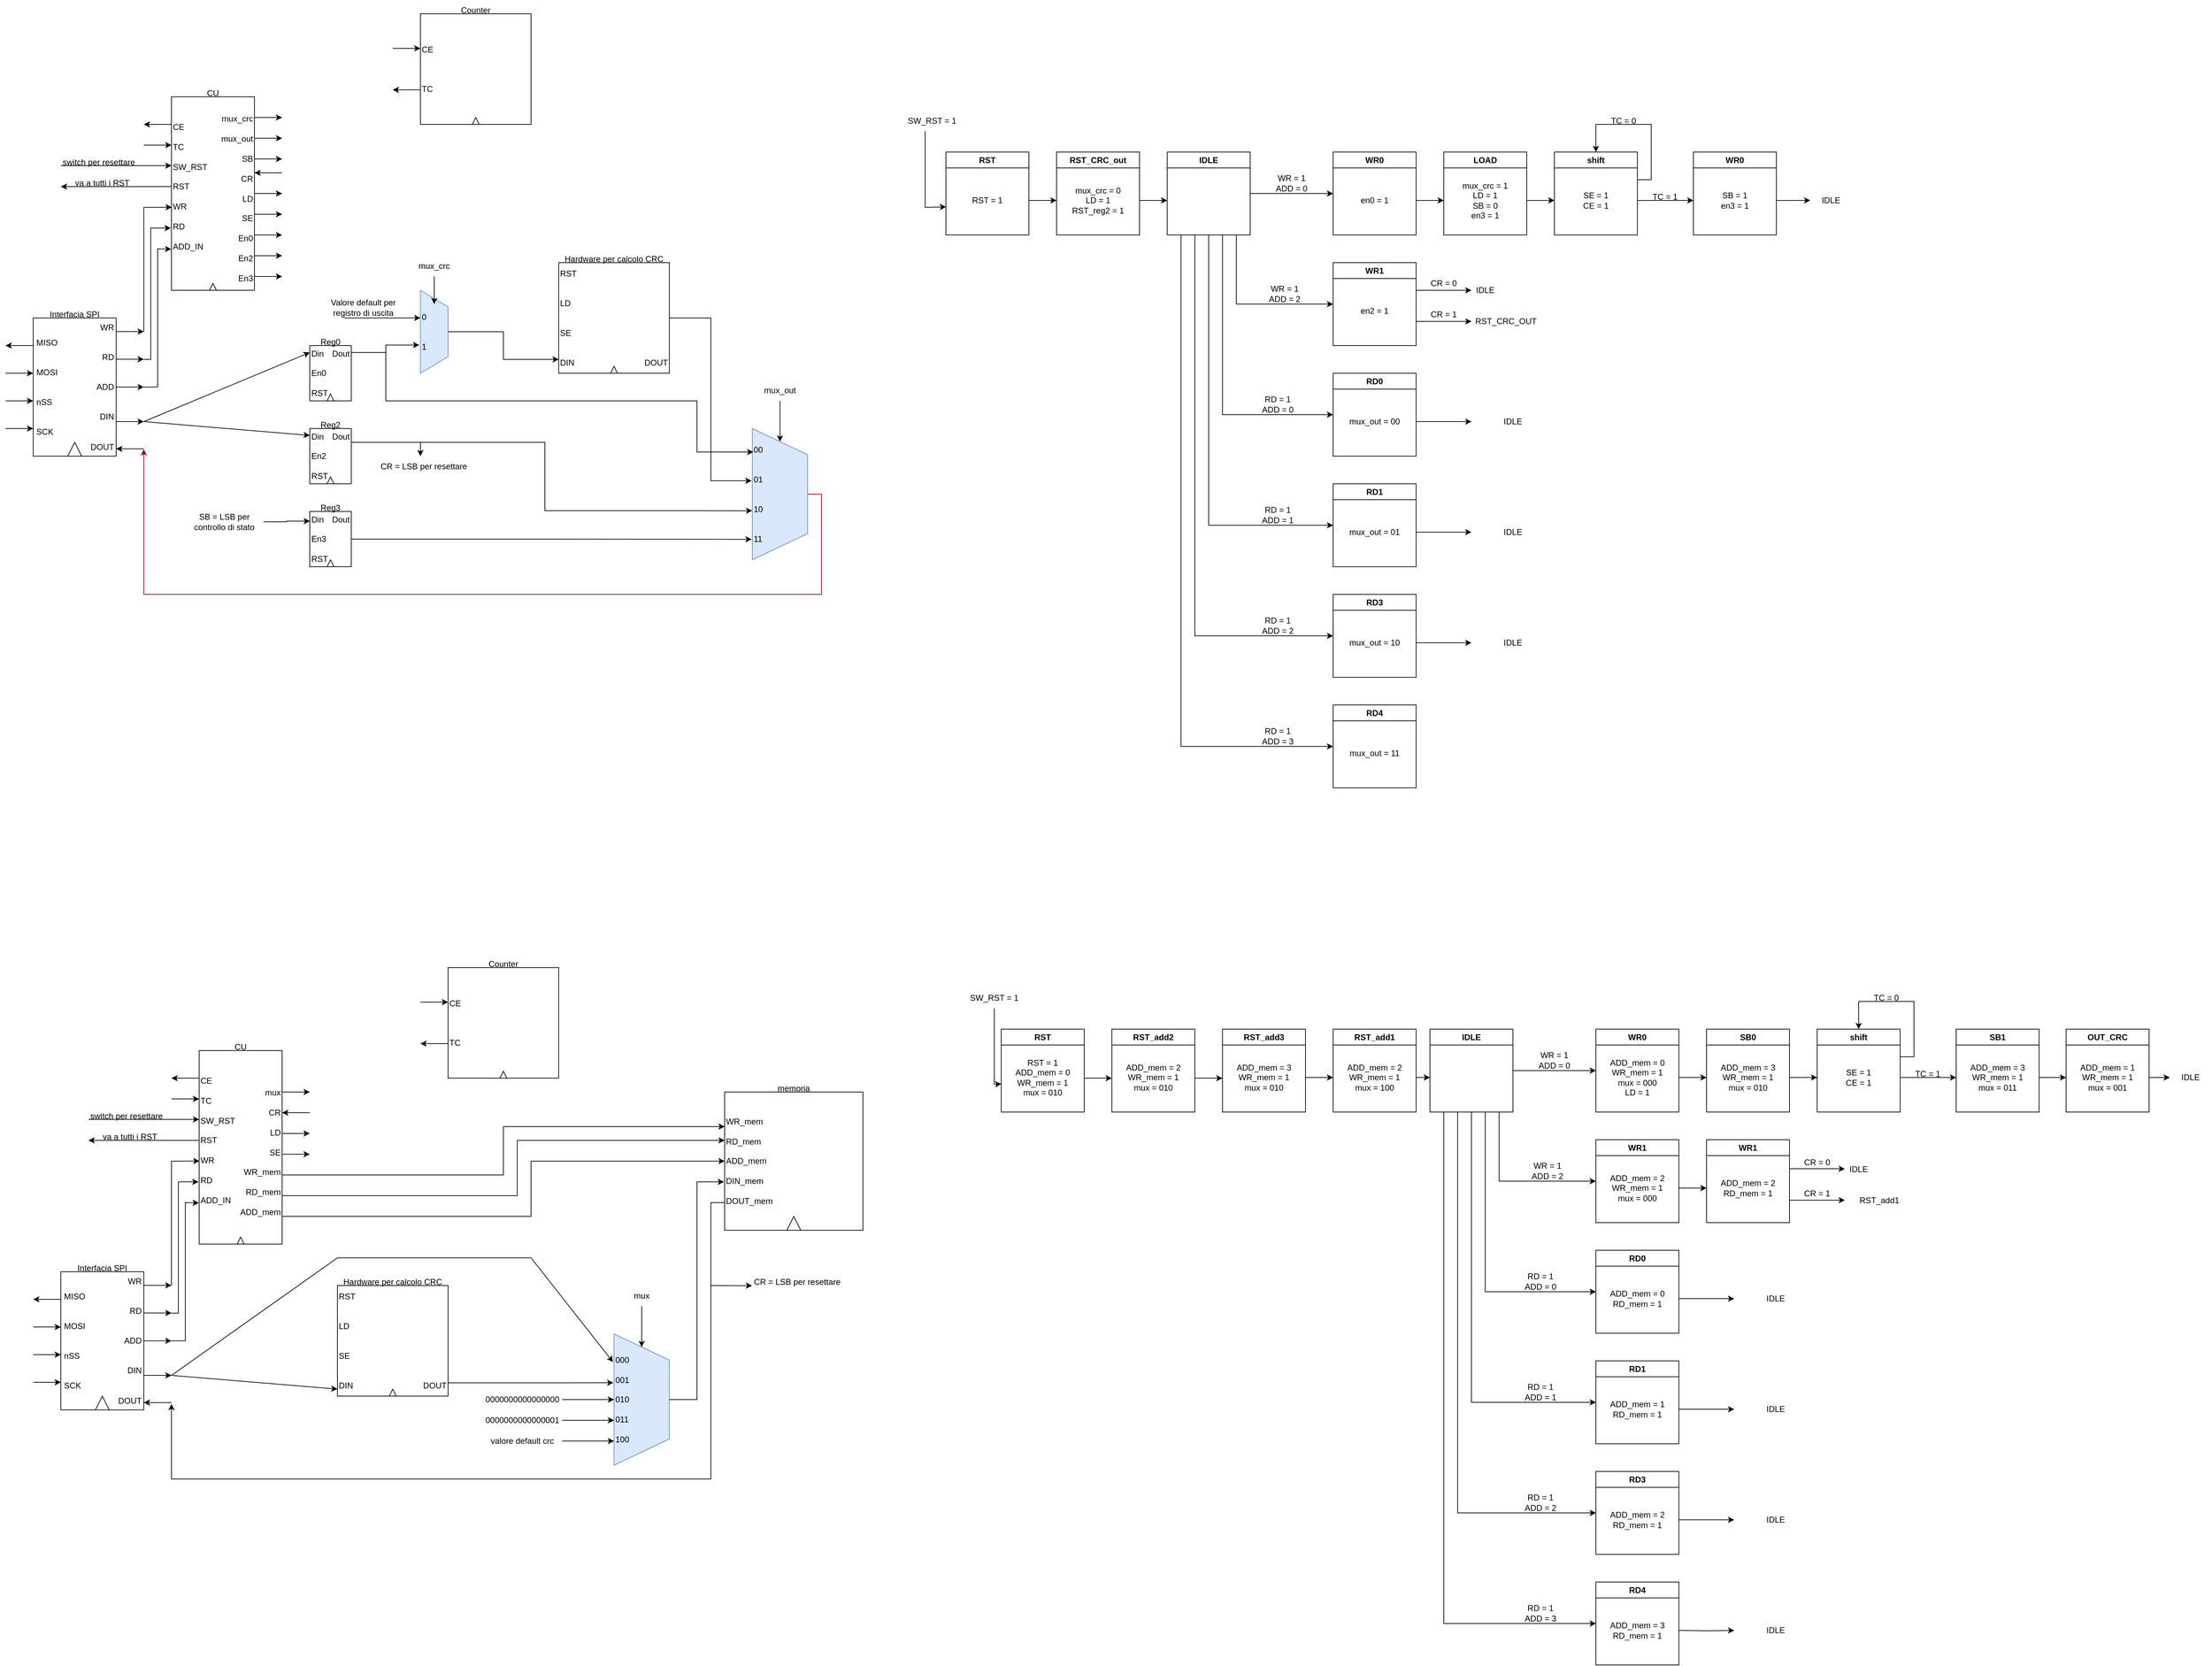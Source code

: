 <mxfile version="22.1.11" type="github">
  <diagram name="Pagina-1" id="VNPQ0edjU7mpYCmoi-Me">
    <mxGraphModel dx="7890" dy="4349" grid="1" gridSize="10" guides="1" tooltips="1" connect="1" arrows="1" fold="1" page="1" pageScale="1" pageWidth="827" pageHeight="1169" math="0" shadow="0">
      <root>
        <mxCell id="0" />
        <mxCell id="1" parent="0" />
        <mxCell id="nc7tWG18SVMiMYJoEUGR-1" value="" style="rounded=0;whiteSpace=wrap;html=1;" vertex="1" parent="1">
          <mxGeometry x="80" y="200" width="120" height="200" as="geometry" />
        </mxCell>
        <mxCell id="nc7tWG18SVMiMYJoEUGR-2" value="Interfacia SPI" style="text;html=1;strokeColor=none;fillColor=none;align=center;verticalAlign=middle;whiteSpace=wrap;rounded=0;" vertex="1" parent="1">
          <mxGeometry x="80" y="180" width="120" height="30" as="geometry" />
        </mxCell>
        <mxCell id="nc7tWG18SVMiMYJoEUGR-3" value="&lt;div style=&quot;text-align: justify;&quot;&gt;&lt;span style=&quot;background-color: initial;&quot;&gt;MISO&lt;/span&gt;&lt;/div&gt;&lt;div style=&quot;text-align: justify;&quot;&gt;&lt;br&gt;&lt;/div&gt;&lt;div style=&quot;text-align: justify;&quot;&gt;&lt;br&gt;&lt;/div&gt;&lt;div style=&quot;text-align: justify;&quot;&gt;&lt;span style=&quot;background-color: initial;&quot;&gt;MOSI&lt;/span&gt;&lt;/div&gt;&lt;div style=&quot;text-align: justify;&quot;&gt;&lt;br&gt;&lt;/div&gt;&lt;div style=&quot;text-align: justify;&quot;&gt;&lt;br&gt;&lt;/div&gt;&lt;div style=&quot;text-align: justify;&quot;&gt;&lt;span style=&quot;background-color: initial;&quot;&gt;nSS&lt;/span&gt;&lt;/div&gt;&lt;div style=&quot;text-align: justify;&quot;&gt;&lt;br&gt;&lt;/div&gt;&lt;div style=&quot;text-align: justify;&quot;&gt;&lt;br&gt;&lt;/div&gt;&lt;div style=&quot;text-align: justify;&quot;&gt;&lt;span style=&quot;background-color: initial;&quot;&gt;SCK&lt;/span&gt;&lt;/div&gt;" style="text;html=1;strokeColor=none;fillColor=none;align=center;verticalAlign=middle;whiteSpace=wrap;rounded=0;" vertex="1" parent="1">
          <mxGeometry x="80" y="200" width="40" height="200" as="geometry" />
        </mxCell>
        <mxCell id="nc7tWG18SVMiMYJoEUGR-12" value="" style="triangle;whiteSpace=wrap;html=1;rotation=-90;" vertex="1" parent="1">
          <mxGeometry x="130" y="380" width="20" height="20" as="geometry" />
        </mxCell>
        <mxCell id="nc7tWG18SVMiMYJoEUGR-13" value="&lt;div style=&quot;text-align: right;&quot;&gt;&lt;span style=&quot;background-color: initial;&quot;&gt;WR&lt;/span&gt;&lt;br&gt;&lt;/div&gt;&lt;div style=&quot;text-align: right;&quot;&gt;&lt;br&gt;&lt;/div&gt;&lt;div style=&quot;text-align: right;&quot;&gt;&lt;br&gt;&lt;/div&gt;&lt;div style=&quot;text-align: right;&quot;&gt;&lt;span style=&quot;background-color: initial;&quot;&gt;RD&lt;/span&gt;&lt;/div&gt;&lt;div style=&quot;text-align: right;&quot;&gt;&lt;span style=&quot;background-color: initial;&quot;&gt;&lt;br&gt;&lt;/span&gt;&lt;/div&gt;&lt;div style=&quot;text-align: right;&quot;&gt;&lt;span style=&quot;background-color: initial;&quot;&gt;&lt;br&gt;&lt;/span&gt;&lt;/div&gt;&lt;div style=&quot;text-align: right;&quot;&gt;&lt;span style=&quot;background-color: initial;&quot;&gt;ADD&lt;/span&gt;&lt;/div&gt;&lt;div style=&quot;text-align: right;&quot;&gt;&lt;span style=&quot;background-color: initial;&quot;&gt;&lt;br&gt;&lt;/span&gt;&lt;/div&gt;&lt;div style=&quot;text-align: right;&quot;&gt;&lt;span style=&quot;background-color: initial;&quot;&gt;&lt;br&gt;&lt;/span&gt;&lt;/div&gt;&lt;div style=&quot;text-align: right;&quot;&gt;&lt;div style=&quot;border-color: var(--border-color);&quot;&gt;DIN&lt;/div&gt;&lt;div style=&quot;border-color: var(--border-color);&quot;&gt;&lt;br style=&quot;border-color: var(--border-color);&quot;&gt;&lt;/div&gt;&lt;div style=&quot;border-color: var(--border-color);&quot;&gt;&lt;br style=&quot;border-color: var(--border-color);&quot;&gt;&lt;/div&gt;&lt;div style=&quot;border-color: var(--border-color);&quot;&gt;&lt;span style=&quot;border-color: var(--border-color); background-color: initial;&quot;&gt;DOUT&lt;/span&gt;&lt;/div&gt;&lt;/div&gt;" style="text;html=1;strokeColor=none;fillColor=none;align=center;verticalAlign=middle;whiteSpace=wrap;rounded=0;" vertex="1" parent="1">
          <mxGeometry x="160" y="200" width="40" height="200" as="geometry" />
        </mxCell>
        <mxCell id="nc7tWG18SVMiMYJoEUGR-14" value="" style="endArrow=classic;html=1;rounded=0;" edge="1" parent="1">
          <mxGeometry width="50" height="50" relative="1" as="geometry">
            <mxPoint x="40" y="280" as="sourcePoint" />
            <mxPoint x="80" y="280" as="targetPoint" />
          </mxGeometry>
        </mxCell>
        <mxCell id="nc7tWG18SVMiMYJoEUGR-15" value="" style="endArrow=classic;html=1;rounded=0;" edge="1" parent="1">
          <mxGeometry width="50" height="50" relative="1" as="geometry">
            <mxPoint x="40" y="320" as="sourcePoint" />
            <mxPoint x="80" y="320" as="targetPoint" />
          </mxGeometry>
        </mxCell>
        <mxCell id="nc7tWG18SVMiMYJoEUGR-16" value="" style="endArrow=classic;html=1;rounded=0;" edge="1" parent="1">
          <mxGeometry width="50" height="50" relative="1" as="geometry">
            <mxPoint x="40" y="360" as="sourcePoint" />
            <mxPoint x="80" y="360" as="targetPoint" />
          </mxGeometry>
        </mxCell>
        <mxCell id="nc7tWG18SVMiMYJoEUGR-17" value="" style="endArrow=classic;html=1;rounded=0;" edge="1" parent="1">
          <mxGeometry width="50" height="50" relative="1" as="geometry">
            <mxPoint x="80" y="240" as="sourcePoint" />
            <mxPoint x="40" y="240" as="targetPoint" />
          </mxGeometry>
        </mxCell>
        <mxCell id="nc7tWG18SVMiMYJoEUGR-18" value="" style="endArrow=classic;html=1;rounded=0;" edge="1" parent="1">
          <mxGeometry width="50" height="50" relative="1" as="geometry">
            <mxPoint x="200" y="350" as="sourcePoint" />
            <mxPoint x="240" y="350" as="targetPoint" />
          </mxGeometry>
        </mxCell>
        <mxCell id="nc7tWG18SVMiMYJoEUGR-19" value="" style="endArrow=classic;html=1;rounded=0;" edge="1" parent="1">
          <mxGeometry width="50" height="50" relative="1" as="geometry">
            <mxPoint x="200" y="219.8" as="sourcePoint" />
            <mxPoint x="240" y="219.8" as="targetPoint" />
          </mxGeometry>
        </mxCell>
        <mxCell id="nc7tWG18SVMiMYJoEUGR-20" value="" style="endArrow=classic;html=1;rounded=0;" edge="1" parent="1">
          <mxGeometry width="50" height="50" relative="1" as="geometry">
            <mxPoint x="200" y="259.76" as="sourcePoint" />
            <mxPoint x="240" y="259.76" as="targetPoint" />
          </mxGeometry>
        </mxCell>
        <mxCell id="nc7tWG18SVMiMYJoEUGR-21" value="" style="endArrow=classic;html=1;rounded=0;" edge="1" parent="1">
          <mxGeometry width="50" height="50" relative="1" as="geometry">
            <mxPoint x="240" y="389.38" as="sourcePoint" />
            <mxPoint x="200" y="389.38" as="targetPoint" />
          </mxGeometry>
        </mxCell>
        <mxCell id="nc7tWG18SVMiMYJoEUGR-22" value="" style="rounded=0;whiteSpace=wrap;html=1;" vertex="1" parent="1">
          <mxGeometry x="280" y="-120" width="120" height="280" as="geometry" />
        </mxCell>
        <mxCell id="nc7tWG18SVMiMYJoEUGR-23" value="CU" style="text;html=1;strokeColor=none;fillColor=none;align=center;verticalAlign=middle;whiteSpace=wrap;rounded=0;" vertex="1" parent="1">
          <mxGeometry x="280" y="-130" width="120" height="10" as="geometry" />
        </mxCell>
        <mxCell id="nc7tWG18SVMiMYJoEUGR-35" value="" style="rounded=0;whiteSpace=wrap;html=1;" vertex="1" parent="1">
          <mxGeometry x="480" y="360" width="60" height="80" as="geometry" />
        </mxCell>
        <mxCell id="nc7tWG18SVMiMYJoEUGR-203" style="edgeStyle=orthogonalEdgeStyle;rounded=0;orthogonalLoop=1;jettySize=auto;html=1;" edge="1" parent="1" source="nc7tWG18SVMiMYJoEUGR-36" target="nc7tWG18SVMiMYJoEUGR-204">
          <mxGeometry relative="1" as="geometry">
            <mxPoint x="640" y="410" as="targetPoint" />
            <Array as="points">
              <mxPoint x="640" y="380" />
            </Array>
          </mxGeometry>
        </mxCell>
        <mxCell id="nc7tWG18SVMiMYJoEUGR-36" value="&lt;div style=&quot;text-align: justify;&quot;&gt;&lt;span style=&quot;background-color: initial;&quot;&gt;Din&lt;/span&gt;&lt;span style=&quot;background-color: initial; white-space: pre;&quot;&gt;&#x9;&lt;/span&gt;&amp;nbsp;&lt;span style=&quot;background-color: initial;&quot;&gt;Dout&lt;/span&gt;&lt;/div&gt;&lt;div style=&quot;text-align: justify;&quot;&gt;&lt;br&gt;&lt;/div&gt;&lt;div style=&quot;text-align: justify;&quot;&gt;&lt;span style=&quot;background-color: initial;&quot;&gt;En2&lt;/span&gt;&lt;/div&gt;&lt;div style=&quot;text-align: justify;&quot;&gt;&lt;br&gt;&lt;/div&gt;&lt;div style=&quot;text-align: justify;&quot;&gt;&lt;span style=&quot;background-color: initial;&quot;&gt;RST&lt;/span&gt;&lt;/div&gt;" style="text;html=1;strokeColor=none;fillColor=none;align=center;verticalAlign=middle;whiteSpace=wrap;rounded=0;" vertex="1" parent="1">
          <mxGeometry x="480" y="360" width="60" height="80" as="geometry" />
        </mxCell>
        <mxCell id="nc7tWG18SVMiMYJoEUGR-37" value="" style="triangle;whiteSpace=wrap;html=1;rotation=-90;" vertex="1" parent="1">
          <mxGeometry x="505" y="430" width="10" height="10" as="geometry" />
        </mxCell>
        <mxCell id="nc7tWG18SVMiMYJoEUGR-38" value="Reg2" style="text;html=1;strokeColor=none;fillColor=none;align=center;verticalAlign=middle;whiteSpace=wrap;rounded=0;" vertex="1" parent="1">
          <mxGeometry x="480" y="340" width="60" height="30" as="geometry" />
        </mxCell>
        <mxCell id="nc7tWG18SVMiMYJoEUGR-39" value="" style="rounded=0;whiteSpace=wrap;html=1;" vertex="1" parent="1">
          <mxGeometry x="480" y="480" width="60" height="80" as="geometry" />
        </mxCell>
        <mxCell id="nc7tWG18SVMiMYJoEUGR-40" value="&lt;div style=&quot;text-align: justify;&quot;&gt;&lt;span style=&quot;background-color: initial;&quot;&gt;Din&lt;/span&gt;&lt;span style=&quot;background-color: initial; white-space: pre;&quot;&gt;&#x9;&lt;/span&gt;&amp;nbsp;&lt;span style=&quot;background-color: initial;&quot;&gt;Dout&lt;/span&gt;&lt;/div&gt;&lt;div style=&quot;text-align: justify;&quot;&gt;&lt;br&gt;&lt;/div&gt;&lt;div style=&quot;text-align: justify;&quot;&gt;&lt;span style=&quot;background-color: initial;&quot;&gt;En3&lt;/span&gt;&lt;/div&gt;&lt;div style=&quot;text-align: justify;&quot;&gt;&lt;br&gt;&lt;/div&gt;&lt;div style=&quot;text-align: justify;&quot;&gt;&lt;span style=&quot;background-color: initial;&quot;&gt;RST&lt;/span&gt;&lt;/div&gt;" style="text;html=1;strokeColor=none;fillColor=none;align=center;verticalAlign=middle;whiteSpace=wrap;rounded=0;" vertex="1" parent="1">
          <mxGeometry x="480" y="480" width="60" height="80" as="geometry" />
        </mxCell>
        <mxCell id="nc7tWG18SVMiMYJoEUGR-41" value="" style="triangle;whiteSpace=wrap;html=1;rotation=-90;" vertex="1" parent="1">
          <mxGeometry x="505" y="550" width="10" height="10" as="geometry" />
        </mxCell>
        <mxCell id="nc7tWG18SVMiMYJoEUGR-42" value="Reg3" style="text;html=1;strokeColor=none;fillColor=none;align=center;verticalAlign=middle;whiteSpace=wrap;rounded=0;" vertex="1" parent="1">
          <mxGeometry x="480" y="460" width="60" height="30" as="geometry" />
        </mxCell>
        <mxCell id="nc7tWG18SVMiMYJoEUGR-45" value="" style="rounded=0;whiteSpace=wrap;html=1;" vertex="1" parent="1">
          <mxGeometry x="840" y="120" width="160" height="160" as="geometry" />
        </mxCell>
        <mxCell id="nc7tWG18SVMiMYJoEUGR-46" value="Hardware per calcolo CRC" style="text;html=1;strokeColor=none;fillColor=none;align=center;verticalAlign=middle;whiteSpace=wrap;rounded=0;" vertex="1" parent="1">
          <mxGeometry x="840" y="100" width="160" height="30" as="geometry" />
        </mxCell>
        <mxCell id="nc7tWG18SVMiMYJoEUGR-47" value="RST&lt;br&gt;&lt;br&gt;&lt;br&gt;LD&lt;br&gt;&lt;br&gt;&lt;br&gt;SE&lt;br&gt;&lt;br&gt;&lt;br&gt;DIN" style="text;html=1;strokeColor=none;fillColor=none;align=left;verticalAlign=middle;whiteSpace=wrap;rounded=0;" vertex="1" parent="1">
          <mxGeometry x="840" y="120" width="50" height="160" as="geometry" />
        </mxCell>
        <mxCell id="nc7tWG18SVMiMYJoEUGR-48" value="&lt;div style=&quot;&quot;&gt;&lt;span style=&quot;background-color: initial;&quot;&gt;DOUT&lt;/span&gt;&lt;/div&gt;" style="text;html=1;strokeColor=none;fillColor=none;align=right;verticalAlign=middle;whiteSpace=wrap;rounded=0;" vertex="1" parent="1">
          <mxGeometry x="940" y="250" width="60" height="30" as="geometry" />
        </mxCell>
        <mxCell id="nc7tWG18SVMiMYJoEUGR-49" value="" style="triangle;whiteSpace=wrap;html=1;rotation=-90;" vertex="1" parent="1">
          <mxGeometry x="915" y="270" width="10" height="10" as="geometry" />
        </mxCell>
        <mxCell id="nc7tWG18SVMiMYJoEUGR-69" value="&lt;br&gt;mux_crc&lt;br&gt;&lt;br&gt;mux_out&lt;br&gt;&lt;br&gt;SB&lt;br&gt;&lt;br&gt;CR&lt;br&gt;&lt;br&gt;LD&lt;br&gt;&lt;br&gt;SE&lt;br&gt;&lt;br&gt;En0&lt;br&gt;&lt;br&gt;En2&lt;br&gt;&lt;br&gt;En3" style="text;html=1;strokeColor=none;fillColor=none;align=right;verticalAlign=middle;whiteSpace=wrap;rounded=0;" vertex="1" parent="1">
          <mxGeometry x="340" y="-120" width="60" height="280" as="geometry" />
        </mxCell>
        <mxCell id="nc7tWG18SVMiMYJoEUGR-76" value="" style="triangle;whiteSpace=wrap;html=1;rotation=-90;" vertex="1" parent="1">
          <mxGeometry x="335" y="150" width="10" height="10" as="geometry" />
        </mxCell>
        <mxCell id="nc7tWG18SVMiMYJoEUGR-92" style="edgeStyle=orthogonalEdgeStyle;rounded=0;orthogonalLoop=1;jettySize=auto;html=1;" edge="1" parent="1" source="nc7tWG18SVMiMYJoEUGR-77">
          <mxGeometry relative="1" as="geometry">
            <mxPoint x="120" y="10" as="targetPoint" />
            <Array as="points">
              <mxPoint x="120" y="10" />
            </Array>
          </mxGeometry>
        </mxCell>
        <mxCell id="nc7tWG18SVMiMYJoEUGR-77" value="CE&lt;br&gt;&lt;br&gt;TC&lt;br&gt;&lt;br&gt;SW_RST&lt;br&gt;&lt;br&gt;RST&lt;br&gt;&lt;br&gt;WR&lt;br&gt;&lt;br&gt;RD&lt;br&gt;&lt;br&gt;ADD_IN" style="text;html=1;strokeColor=none;fillColor=none;align=left;verticalAlign=middle;whiteSpace=wrap;rounded=0;" vertex="1" parent="1">
          <mxGeometry x="280" y="-120" width="60" height="260" as="geometry" />
        </mxCell>
        <mxCell id="nc7tWG18SVMiMYJoEUGR-78" value="" style="endArrow=classic;html=1;rounded=0;entryX=0.008;entryY=0.615;entryDx=0;entryDy=0;entryPerimeter=0;" edge="1" parent="1" target="nc7tWG18SVMiMYJoEUGR-77">
          <mxGeometry width="50" height="50" relative="1" as="geometry">
            <mxPoint x="240" y="220" as="sourcePoint" />
            <mxPoint x="290" y="190" as="targetPoint" />
            <Array as="points">
              <mxPoint x="240" y="40" />
            </Array>
          </mxGeometry>
        </mxCell>
        <mxCell id="nc7tWG18SVMiMYJoEUGR-79" value="" style="endArrow=classic;html=1;rounded=0;entryX=-0.015;entryY=0.731;entryDx=0;entryDy=0;entryPerimeter=0;" edge="1" parent="1" target="nc7tWG18SVMiMYJoEUGR-77">
          <mxGeometry width="50" height="50" relative="1" as="geometry">
            <mxPoint x="240" y="260" as="sourcePoint" />
            <mxPoint x="290" y="230" as="targetPoint" />
            <Array as="points">
              <mxPoint x="250" y="260" />
              <mxPoint x="250" y="70" />
            </Array>
          </mxGeometry>
        </mxCell>
        <mxCell id="nc7tWG18SVMiMYJoEUGR-80" value="" style="shape=stencil(rZTdboMwDIWfJrdVIEJtL6tse4+UuiUqJCikP3v7GRyqMghTVySEdM5Bn20MYUI2haqBpbxg4oOlacI53lHfSGdBqqaG3JN3VU6rfQmUNN7ZM9z0wQeENgU47Sk1qgKyq8u9tcQn4zsM2kvI3BqDXG1NM0iecuQrbRDH7wQKHX0HtRKkayxagQcXBiGXpV//Bq+XAie/wNliHfeoBzqZRPMl0NtX0EKiE9uukHuVn0/OXsxhsqFatR/TKOjjyl4hura5UXtAqU0U8PgDXkFkQ8bmfcT7g/yxdPRHr7lzI7sR8mgdzCztqMuSDoOZqtEHutKjCp1LR1Rn/AA=);whiteSpace=wrap;html=1;rotation=0;fillColor=#dae8fc;strokeColor=#6c8ebf;" vertex="1" parent="1">
          <mxGeometry x="1120" y="360" width="80" height="190" as="geometry" />
        </mxCell>
        <mxCell id="nc7tWG18SVMiMYJoEUGR-88" style="edgeStyle=orthogonalEdgeStyle;rounded=0;orthogonalLoop=1;jettySize=auto;html=1;strokeColor=#990000;exitX=1;exitY=0.5;exitDx=0;exitDy=0;" edge="1" parent="1" source="nc7tWG18SVMiMYJoEUGR-80">
          <mxGeometry relative="1" as="geometry">
            <mxPoint x="240" y="390" as="targetPoint" />
            <mxPoint x="580" y="750" as="sourcePoint" />
            <Array as="points">
              <mxPoint x="1220" y="455" />
              <mxPoint x="1220" y="600" />
              <mxPoint x="240" y="600" />
            </Array>
          </mxGeometry>
        </mxCell>
        <mxCell id="nc7tWG18SVMiMYJoEUGR-93" value="va a tutti i RST" style="text;html=1;strokeColor=none;fillColor=none;align=center;verticalAlign=middle;whiteSpace=wrap;rounded=0;" vertex="1" parent="1">
          <mxGeometry x="135" y="-10" width="90" height="30" as="geometry" />
        </mxCell>
        <mxCell id="nc7tWG18SVMiMYJoEUGR-94" value="" style="endArrow=classic;html=1;rounded=0;" edge="1" parent="1">
          <mxGeometry width="50" height="50" relative="1" as="geometry">
            <mxPoint x="120" y="-20.34" as="sourcePoint" />
            <mxPoint x="280" y="-20.34" as="targetPoint" />
          </mxGeometry>
        </mxCell>
        <mxCell id="nc7tWG18SVMiMYJoEUGR-95" value="switch per resettare" style="text;html=1;strokeColor=none;fillColor=none;align=center;verticalAlign=middle;whiteSpace=wrap;rounded=0;" vertex="1" parent="1">
          <mxGeometry x="100" y="-40" width="150" height="30" as="geometry" />
        </mxCell>
        <mxCell id="nc7tWG18SVMiMYJoEUGR-109" value="" style="endArrow=classic;html=1;rounded=0;" edge="1" parent="1">
          <mxGeometry width="50" height="50" relative="1" as="geometry">
            <mxPoint x="200" y="300" as="sourcePoint" />
            <mxPoint x="240" y="300" as="targetPoint" />
          </mxGeometry>
        </mxCell>
        <mxCell id="nc7tWG18SVMiMYJoEUGR-110" value="" style="endArrow=classic;html=1;rounded=0;entryX=-0.006;entryY=0.848;entryDx=0;entryDy=0;entryPerimeter=0;" edge="1" parent="1" target="nc7tWG18SVMiMYJoEUGR-77">
          <mxGeometry width="50" height="50" relative="1" as="geometry">
            <mxPoint x="240" y="300" as="sourcePoint" />
            <mxPoint x="450" y="220" as="targetPoint" />
            <Array as="points">
              <mxPoint x="260" y="300" />
              <mxPoint x="260" y="100" />
            </Array>
          </mxGeometry>
        </mxCell>
        <mxCell id="nc7tWG18SVMiMYJoEUGR-179" value="&lt;div style=&quot;&quot;&gt;&lt;span style=&quot;background-color: initial;&quot;&gt;00&lt;/span&gt;&lt;/div&gt;&lt;div style=&quot;&quot;&gt;&lt;br&gt;&lt;/div&gt;&lt;div style=&quot;&quot;&gt;&lt;br&gt;&lt;/div&gt;&lt;div style=&quot;&quot;&gt;&lt;span style=&quot;background-color: initial;&quot;&gt;01&lt;/span&gt;&lt;/div&gt;&lt;div style=&quot;&quot;&gt;&lt;br&gt;&lt;/div&gt;&lt;div style=&quot;&quot;&gt;&lt;br&gt;&lt;/div&gt;&lt;div style=&quot;&quot;&gt;&lt;span style=&quot;background-color: initial;&quot;&gt;10&lt;/span&gt;&lt;/div&gt;&lt;div style=&quot;&quot;&gt;&lt;br&gt;&lt;/div&gt;&lt;div style=&quot;&quot;&gt;&lt;br&gt;&lt;/div&gt;&lt;div style=&quot;&quot;&gt;&lt;span style=&quot;background-color: initial;&quot;&gt;11&lt;/span&gt;&lt;/div&gt;" style="text;html=1;strokeColor=none;fillColor=none;align=left;verticalAlign=middle;whiteSpace=wrap;rounded=0;" vertex="1" parent="1">
          <mxGeometry x="1120" y="360" width="50" height="190" as="geometry" />
        </mxCell>
        <mxCell id="nc7tWG18SVMiMYJoEUGR-184" value="" style="rounded=0;whiteSpace=wrap;html=1;" vertex="1" parent="1">
          <mxGeometry x="480" y="240" width="60" height="80" as="geometry" />
        </mxCell>
        <mxCell id="nc7tWG18SVMiMYJoEUGR-185" value="&lt;div style=&quot;text-align: justify;&quot;&gt;&lt;span style=&quot;background-color: initial;&quot;&gt;Din&lt;/span&gt;&lt;span style=&quot;background-color: initial; white-space: pre;&quot;&gt;&#x9;&lt;/span&gt;&amp;nbsp;&lt;span style=&quot;background-color: initial;&quot;&gt;Dout&lt;/span&gt;&lt;/div&gt;&lt;div style=&quot;text-align: justify;&quot;&gt;&lt;br&gt;&lt;/div&gt;&lt;div style=&quot;text-align: justify;&quot;&gt;&lt;span style=&quot;background-color: initial;&quot;&gt;En0&lt;/span&gt;&lt;/div&gt;&lt;div style=&quot;text-align: justify;&quot;&gt;&lt;br&gt;&lt;/div&gt;&lt;div style=&quot;text-align: justify;&quot;&gt;&lt;span style=&quot;background-color: initial;&quot;&gt;RST&lt;/span&gt;&lt;/div&gt;" style="text;html=1;strokeColor=none;fillColor=none;align=center;verticalAlign=middle;whiteSpace=wrap;rounded=0;" vertex="1" parent="1">
          <mxGeometry x="480" y="240" width="60" height="80" as="geometry" />
        </mxCell>
        <mxCell id="nc7tWG18SVMiMYJoEUGR-186" value="" style="triangle;whiteSpace=wrap;html=1;rotation=-90;" vertex="1" parent="1">
          <mxGeometry x="505" y="310" width="10" height="10" as="geometry" />
        </mxCell>
        <mxCell id="nc7tWG18SVMiMYJoEUGR-187" value="Reg0" style="text;html=1;strokeColor=none;fillColor=none;align=center;verticalAlign=middle;whiteSpace=wrap;rounded=0;" vertex="1" parent="1">
          <mxGeometry x="480" y="220" width="60" height="30" as="geometry" />
        </mxCell>
        <mxCell id="nc7tWG18SVMiMYJoEUGR-188" value="" style="shape=stencil(rZTdboMwDIWfJrdVIEJtL6tse4+UuiUqJCikP3v7GRyqMghTVySEdM5Bn20MYUI2haqBpbxg4oOlacI53lHfSGdBqqaG3JN3VU6rfQmUNN7ZM9z0wQeENgU47Sk1qgKyq8u9tcQn4zsM2kvI3BqDXG1NM0iecuQrbRDH7wQKHX0HtRKkayxagQcXBiGXpV//Bq+XAie/wNliHfeoBzqZRPMl0NtX0EKiE9uukHuVn0/OXsxhsqFatR/TKOjjyl4hura5UXtAqU0U8PgDXkFkQ8bmfcT7g/yxdPRHr7lzI7sR8mgdzCztqMuSDoOZqtEHutKjCp1LR1Rn/AA=);whiteSpace=wrap;html=1;rotation=0;fillColor=#dae8fc;strokeColor=#6c8ebf;" vertex="1" parent="1">
          <mxGeometry x="640" y="160" width="40" height="120" as="geometry" />
        </mxCell>
        <mxCell id="nc7tWG18SVMiMYJoEUGR-189" value="&lt;div style=&quot;&quot;&gt;&lt;span style=&quot;background-color: initial;&quot;&gt;0&lt;/span&gt;&lt;/div&gt;&lt;div style=&quot;&quot;&gt;&lt;br&gt;&lt;/div&gt;&lt;div style=&quot;&quot;&gt;&lt;br&gt;&lt;/div&gt;&lt;div style=&quot;&quot;&gt;&lt;span style=&quot;background-color: initial;&quot;&gt;1&lt;/span&gt;&lt;/div&gt;" style="text;html=1;strokeColor=none;fillColor=none;align=left;verticalAlign=middle;whiteSpace=wrap;rounded=0;" vertex="1" parent="1">
          <mxGeometry x="640" y="160" width="40" height="120" as="geometry" />
        </mxCell>
        <mxCell id="nc7tWG18SVMiMYJoEUGR-190" style="edgeStyle=orthogonalEdgeStyle;rounded=0;orthogonalLoop=1;jettySize=auto;html=1;entryX=-0.042;entryY=0.66;entryDx=0;entryDy=0;entryPerimeter=0;" edge="1" parent="1" source="nc7tWG18SVMiMYJoEUGR-185" target="nc7tWG18SVMiMYJoEUGR-189">
          <mxGeometry relative="1" as="geometry">
            <Array as="points">
              <mxPoint x="590" y="250" />
              <mxPoint x="590" y="239" />
            </Array>
          </mxGeometry>
        </mxCell>
        <mxCell id="nc7tWG18SVMiMYJoEUGR-191" style="edgeStyle=orthogonalEdgeStyle;rounded=0;orthogonalLoop=1;jettySize=auto;html=1;entryX=0;entryY=0.875;entryDx=0;entryDy=0;entryPerimeter=0;" edge="1" parent="1" source="nc7tWG18SVMiMYJoEUGR-189" target="nc7tWG18SVMiMYJoEUGR-47">
          <mxGeometry relative="1" as="geometry" />
        </mxCell>
        <mxCell id="nc7tWG18SVMiMYJoEUGR-193" value="" style="endArrow=classic;html=1;rounded=0;" edge="1" parent="1">
          <mxGeometry width="50" height="50" relative="1" as="geometry">
            <mxPoint x="530" y="200" as="sourcePoint" />
            <mxPoint x="640" y="200" as="targetPoint" />
          </mxGeometry>
        </mxCell>
        <mxCell id="nc7tWG18SVMiMYJoEUGR-195" value="Valore default per registro di uscita" style="text;html=1;strokeColor=none;fillColor=none;align=center;verticalAlign=middle;whiteSpace=wrap;rounded=0;" vertex="1" parent="1">
          <mxGeometry x="505" y="170" width="105" height="30" as="geometry" />
        </mxCell>
        <mxCell id="nc7tWG18SVMiMYJoEUGR-196" style="edgeStyle=orthogonalEdgeStyle;rounded=0;orthogonalLoop=1;jettySize=auto;html=1;entryX=-0.02;entryY=0.398;entryDx=0;entryDy=0;entryPerimeter=0;" edge="1" parent="1" source="nc7tWG18SVMiMYJoEUGR-45" target="nc7tWG18SVMiMYJoEUGR-179">
          <mxGeometry relative="1" as="geometry" />
        </mxCell>
        <mxCell id="nc7tWG18SVMiMYJoEUGR-197" style="edgeStyle=orthogonalEdgeStyle;rounded=0;orthogonalLoop=1;jettySize=auto;html=1;entryX=0.03;entryY=0.179;entryDx=0;entryDy=0;entryPerimeter=0;" edge="1" parent="1" source="nc7tWG18SVMiMYJoEUGR-185" target="nc7tWG18SVMiMYJoEUGR-179">
          <mxGeometry relative="1" as="geometry">
            <Array as="points">
              <mxPoint x="590" y="250" />
              <mxPoint x="590" y="320" />
              <mxPoint x="1040" y="320" />
              <mxPoint x="1040" y="394" />
            </Array>
          </mxGeometry>
        </mxCell>
        <mxCell id="nc7tWG18SVMiMYJoEUGR-198" style="edgeStyle=orthogonalEdgeStyle;rounded=0;orthogonalLoop=1;jettySize=auto;html=1;entryX=-0.003;entryY=0.626;entryDx=0;entryDy=0;entryPerimeter=0;" edge="1" parent="1" source="nc7tWG18SVMiMYJoEUGR-36" target="nc7tWG18SVMiMYJoEUGR-179">
          <mxGeometry relative="1" as="geometry">
            <Array as="points">
              <mxPoint x="820" y="380" />
              <mxPoint x="820" y="479" />
            </Array>
          </mxGeometry>
        </mxCell>
        <mxCell id="nc7tWG18SVMiMYJoEUGR-199" style="edgeStyle=orthogonalEdgeStyle;rounded=0;orthogonalLoop=1;jettySize=auto;html=1;entryX=-0.018;entryY=0.844;entryDx=0;entryDy=0;entryPerimeter=0;" edge="1" parent="1" source="nc7tWG18SVMiMYJoEUGR-40" target="nc7tWG18SVMiMYJoEUGR-179">
          <mxGeometry relative="1" as="geometry" />
        </mxCell>
        <mxCell id="nc7tWG18SVMiMYJoEUGR-201" value="" style="endArrow=classic;html=1;rounded=0;entryX=0;entryY=1;entryDx=0;entryDy=0;" edge="1" parent="1" target="nc7tWG18SVMiMYJoEUGR-187">
          <mxGeometry width="50" height="50" relative="1" as="geometry">
            <mxPoint x="240" y="350" as="sourcePoint" />
            <mxPoint x="290" y="300" as="targetPoint" />
          </mxGeometry>
        </mxCell>
        <mxCell id="nc7tWG18SVMiMYJoEUGR-202" value="" style="endArrow=classic;html=1;rounded=0;entryX=0;entryY=1;entryDx=0;entryDy=0;" edge="1" parent="1" target="nc7tWG18SVMiMYJoEUGR-38">
          <mxGeometry width="50" height="50" relative="1" as="geometry">
            <mxPoint x="240" y="350" as="sourcePoint" />
            <mxPoint x="290" y="300" as="targetPoint" />
          </mxGeometry>
        </mxCell>
        <mxCell id="nc7tWG18SVMiMYJoEUGR-204" value="CR = LSB per resettare" style="text;html=1;strokeColor=none;fillColor=none;align=center;verticalAlign=middle;whiteSpace=wrap;rounded=0;" vertex="1" parent="1">
          <mxGeometry x="580" y="400" width="130" height="30" as="geometry" />
        </mxCell>
        <mxCell id="nc7tWG18SVMiMYJoEUGR-205" value="SB = LSB per controllo di stato" style="text;html=1;strokeColor=none;fillColor=none;align=center;verticalAlign=middle;whiteSpace=wrap;rounded=0;" vertex="1" parent="1">
          <mxGeometry x="300" y="480" width="113" height="30" as="geometry" />
        </mxCell>
        <mxCell id="nc7tWG18SVMiMYJoEUGR-207" style="edgeStyle=orthogonalEdgeStyle;rounded=0;orthogonalLoop=1;jettySize=auto;html=1;entryX=0.004;entryY=0.175;entryDx=0;entryDy=0;entryPerimeter=0;" edge="1" parent="1" source="nc7tWG18SVMiMYJoEUGR-205" target="nc7tWG18SVMiMYJoEUGR-40">
          <mxGeometry relative="1" as="geometry" />
        </mxCell>
        <mxCell id="nc7tWG18SVMiMYJoEUGR-208" value="mux_out" style="text;html=1;strokeColor=none;fillColor=none;align=center;verticalAlign=middle;whiteSpace=wrap;rounded=0;" vertex="1" parent="1">
          <mxGeometry x="1130" y="290" width="60" height="30" as="geometry" />
        </mxCell>
        <mxCell id="nc7tWG18SVMiMYJoEUGR-209" style="edgeStyle=orthogonalEdgeStyle;rounded=0;orthogonalLoop=1;jettySize=auto;html=1;entryX=0.5;entryY=0.1;entryDx=0;entryDy=0;entryPerimeter=0;" edge="1" parent="1" source="nc7tWG18SVMiMYJoEUGR-208" target="nc7tWG18SVMiMYJoEUGR-80">
          <mxGeometry relative="1" as="geometry" />
        </mxCell>
        <mxCell id="nc7tWG18SVMiMYJoEUGR-211" style="edgeStyle=orthogonalEdgeStyle;rounded=0;orthogonalLoop=1;jettySize=auto;html=1;entryX=0.5;entryY=0.167;entryDx=0;entryDy=0;entryPerimeter=0;" edge="1" parent="1" source="nc7tWG18SVMiMYJoEUGR-210" target="nc7tWG18SVMiMYJoEUGR-189">
          <mxGeometry relative="1" as="geometry" />
        </mxCell>
        <mxCell id="nc7tWG18SVMiMYJoEUGR-210" value="mux_crc" style="text;html=1;strokeColor=none;fillColor=none;align=center;verticalAlign=middle;whiteSpace=wrap;rounded=0;" vertex="1" parent="1">
          <mxGeometry x="630" y="110" width="60" height="30" as="geometry" />
        </mxCell>
        <mxCell id="nc7tWG18SVMiMYJoEUGR-212" value="" style="endArrow=classic;html=1;rounded=0;" edge="1" parent="1">
          <mxGeometry width="50" height="50" relative="1" as="geometry">
            <mxPoint x="400" y="-90.0" as="sourcePoint" />
            <mxPoint x="440" y="-90.0" as="targetPoint" />
          </mxGeometry>
        </mxCell>
        <mxCell id="nc7tWG18SVMiMYJoEUGR-213" value="" style="endArrow=classic;html=1;rounded=0;" edge="1" parent="1">
          <mxGeometry width="50" height="50" relative="1" as="geometry">
            <mxPoint x="400" y="-60.0" as="sourcePoint" />
            <mxPoint x="440" y="-60.0" as="targetPoint" />
          </mxGeometry>
        </mxCell>
        <mxCell id="nc7tWG18SVMiMYJoEUGR-214" value="" style="endArrow=classic;html=1;rounded=0;" edge="1" parent="1">
          <mxGeometry width="50" height="50" relative="1" as="geometry">
            <mxPoint x="400" y="20.0" as="sourcePoint" />
            <mxPoint x="440" y="20.0" as="targetPoint" />
          </mxGeometry>
        </mxCell>
        <mxCell id="nc7tWG18SVMiMYJoEUGR-215" value="" style="endArrow=classic;html=1;rounded=0;" edge="1" parent="1">
          <mxGeometry width="50" height="50" relative="1" as="geometry">
            <mxPoint x="400" y="50.0" as="sourcePoint" />
            <mxPoint x="440" y="50.0" as="targetPoint" />
          </mxGeometry>
        </mxCell>
        <mxCell id="nc7tWG18SVMiMYJoEUGR-216" value="" style="endArrow=classic;html=1;rounded=0;" edge="1" parent="1">
          <mxGeometry width="50" height="50" relative="1" as="geometry">
            <mxPoint x="400" y="80.0" as="sourcePoint" />
            <mxPoint x="440" y="80.0" as="targetPoint" />
          </mxGeometry>
        </mxCell>
        <mxCell id="nc7tWG18SVMiMYJoEUGR-217" value="" style="endArrow=classic;html=1;rounded=0;" edge="1" parent="1">
          <mxGeometry width="50" height="50" relative="1" as="geometry">
            <mxPoint x="400" y="110.0" as="sourcePoint" />
            <mxPoint x="440" y="110.0" as="targetPoint" />
          </mxGeometry>
        </mxCell>
        <mxCell id="nc7tWG18SVMiMYJoEUGR-218" value="" style="endArrow=classic;html=1;rounded=0;" edge="1" parent="1">
          <mxGeometry width="50" height="50" relative="1" as="geometry">
            <mxPoint x="400" y="140" as="sourcePoint" />
            <mxPoint x="440" y="140" as="targetPoint" />
          </mxGeometry>
        </mxCell>
        <mxCell id="nc7tWG18SVMiMYJoEUGR-219" value="" style="endArrow=classic;html=1;rounded=0;" edge="1" parent="1">
          <mxGeometry width="50" height="50" relative="1" as="geometry">
            <mxPoint x="400" y="-30.0" as="sourcePoint" />
            <mxPoint x="440" y="-30.0" as="targetPoint" />
          </mxGeometry>
        </mxCell>
        <mxCell id="nc7tWG18SVMiMYJoEUGR-220" value="" style="endArrow=classic;html=1;rounded=0;" edge="1" parent="1">
          <mxGeometry width="50" height="50" relative="1" as="geometry">
            <mxPoint x="440" y="-10.0" as="sourcePoint" />
            <mxPoint x="400" y="-10" as="targetPoint" />
          </mxGeometry>
        </mxCell>
        <mxCell id="nc7tWG18SVMiMYJoEUGR-221" value="RST" style="swimlane;whiteSpace=wrap;html=1;" vertex="1" parent="1">
          <mxGeometry x="1400" y="-40" width="120" height="120" as="geometry" />
        </mxCell>
        <mxCell id="nc7tWG18SVMiMYJoEUGR-222" value="RST = 1" style="text;html=1;strokeColor=none;fillColor=none;align=center;verticalAlign=middle;whiteSpace=wrap;rounded=0;" vertex="1" parent="nc7tWG18SVMiMYJoEUGR-221">
          <mxGeometry y="20" width="120" height="100" as="geometry" />
        </mxCell>
        <mxCell id="nc7tWG18SVMiMYJoEUGR-223" value="SW_RST = 1" style="text;html=1;strokeColor=none;fillColor=none;align=center;verticalAlign=middle;whiteSpace=wrap;rounded=0;" vertex="1" parent="1">
          <mxGeometry x="1340" y="-100" width="80" height="30" as="geometry" />
        </mxCell>
        <mxCell id="nc7tWG18SVMiMYJoEUGR-224" value="" style="endArrow=classic;html=1;rounded=0;entryX=0.002;entryY=0.593;entryDx=0;entryDy=0;entryPerimeter=0;" edge="1" parent="1" target="nc7tWG18SVMiMYJoEUGR-222">
          <mxGeometry width="50" height="50" relative="1" as="geometry">
            <mxPoint x="1370" y="-70" as="sourcePoint" />
            <mxPoint x="1520" y="-50" as="targetPoint" />
            <Array as="points">
              <mxPoint x="1370" y="40" />
            </Array>
          </mxGeometry>
        </mxCell>
        <mxCell id="nc7tWG18SVMiMYJoEUGR-225" value="RST_CRC_out" style="swimlane;whiteSpace=wrap;html=1;" vertex="1" parent="1">
          <mxGeometry x="1560" y="-40" width="120" height="120" as="geometry" />
        </mxCell>
        <mxCell id="nc7tWG18SVMiMYJoEUGR-226" value="mux_crc = 0&lt;br&gt;LD = 1&lt;br&gt;RST_reg2 = 1" style="text;html=1;strokeColor=none;fillColor=none;align=center;verticalAlign=middle;whiteSpace=wrap;rounded=0;" vertex="1" parent="nc7tWG18SVMiMYJoEUGR-225">
          <mxGeometry y="20" width="120" height="100" as="geometry" />
        </mxCell>
        <mxCell id="nc7tWG18SVMiMYJoEUGR-227" value="" style="edgeStyle=orthogonalEdgeStyle;rounded=0;orthogonalLoop=1;jettySize=auto;html=1;" edge="1" parent="1" source="nc7tWG18SVMiMYJoEUGR-222" target="nc7tWG18SVMiMYJoEUGR-226">
          <mxGeometry relative="1" as="geometry" />
        </mxCell>
        <mxCell id="nc7tWG18SVMiMYJoEUGR-232" style="edgeStyle=orthogonalEdgeStyle;rounded=0;orthogonalLoop=1;jettySize=auto;html=1;entryX=0;entryY=0.5;entryDx=0;entryDy=0;" edge="1" parent="1" source="nc7tWG18SVMiMYJoEUGR-228" target="nc7tWG18SVMiMYJoEUGR-231">
          <mxGeometry relative="1" as="geometry" />
        </mxCell>
        <mxCell id="nc7tWG18SVMiMYJoEUGR-239" style="edgeStyle=orthogonalEdgeStyle;rounded=0;orthogonalLoop=1;jettySize=auto;html=1;entryX=0;entryY=0.5;entryDx=0;entryDy=0;" edge="1" parent="1" source="nc7tWG18SVMiMYJoEUGR-228" target="nc7tWG18SVMiMYJoEUGR-234">
          <mxGeometry relative="1" as="geometry">
            <Array as="points">
              <mxPoint x="1820" y="180" />
            </Array>
          </mxGeometry>
        </mxCell>
        <mxCell id="nc7tWG18SVMiMYJoEUGR-240" style="edgeStyle=orthogonalEdgeStyle;rounded=0;orthogonalLoop=1;jettySize=auto;html=1;entryX=0;entryY=0.5;entryDx=0;entryDy=0;" edge="1" parent="1" source="nc7tWG18SVMiMYJoEUGR-228" target="nc7tWG18SVMiMYJoEUGR-235">
          <mxGeometry relative="1" as="geometry">
            <Array as="points">
              <mxPoint x="1800" y="340" />
            </Array>
          </mxGeometry>
        </mxCell>
        <mxCell id="nc7tWG18SVMiMYJoEUGR-241" style="edgeStyle=orthogonalEdgeStyle;rounded=0;orthogonalLoop=1;jettySize=auto;html=1;entryX=0;entryY=0.5;entryDx=0;entryDy=0;" edge="1" parent="1" source="nc7tWG18SVMiMYJoEUGR-228" target="nc7tWG18SVMiMYJoEUGR-236">
          <mxGeometry relative="1" as="geometry">
            <Array as="points">
              <mxPoint x="1780" y="500" />
            </Array>
          </mxGeometry>
        </mxCell>
        <mxCell id="nc7tWG18SVMiMYJoEUGR-242" style="edgeStyle=orthogonalEdgeStyle;rounded=0;orthogonalLoop=1;jettySize=auto;html=1;entryX=0;entryY=0.5;entryDx=0;entryDy=0;" edge="1" parent="1" source="nc7tWG18SVMiMYJoEUGR-228" target="nc7tWG18SVMiMYJoEUGR-237">
          <mxGeometry relative="1" as="geometry">
            <Array as="points">
              <mxPoint x="1760" y="660" />
            </Array>
          </mxGeometry>
        </mxCell>
        <mxCell id="nc7tWG18SVMiMYJoEUGR-243" style="edgeStyle=orthogonalEdgeStyle;rounded=0;orthogonalLoop=1;jettySize=auto;html=1;entryX=0;entryY=0.5;entryDx=0;entryDy=0;" edge="1" parent="1" source="nc7tWG18SVMiMYJoEUGR-228" target="nc7tWG18SVMiMYJoEUGR-238">
          <mxGeometry relative="1" as="geometry">
            <Array as="points">
              <mxPoint x="1740" y="820" />
            </Array>
          </mxGeometry>
        </mxCell>
        <mxCell id="nc7tWG18SVMiMYJoEUGR-228" value="IDLE" style="swimlane;whiteSpace=wrap;html=1;" vertex="1" parent="1">
          <mxGeometry x="1720" y="-40" width="120" height="120" as="geometry" />
        </mxCell>
        <mxCell id="nc7tWG18SVMiMYJoEUGR-230" value="" style="edgeStyle=orthogonalEdgeStyle;rounded=0;orthogonalLoop=1;jettySize=auto;html=1;" edge="1" parent="1" source="nc7tWG18SVMiMYJoEUGR-226">
          <mxGeometry relative="1" as="geometry">
            <mxPoint x="1720" y="30" as="targetPoint" />
          </mxGeometry>
        </mxCell>
        <mxCell id="nc7tWG18SVMiMYJoEUGR-231" value="WR0" style="swimlane;whiteSpace=wrap;html=1;" vertex="1" parent="1">
          <mxGeometry x="1960" y="-40" width="120" height="120" as="geometry" />
        </mxCell>
        <mxCell id="nc7tWG18SVMiMYJoEUGR-256" value="en0 = 1" style="text;html=1;strokeColor=none;fillColor=none;align=center;verticalAlign=middle;whiteSpace=wrap;rounded=0;" vertex="1" parent="nc7tWG18SVMiMYJoEUGR-231">
          <mxGeometry y="20" width="120" height="100" as="geometry" />
        </mxCell>
        <mxCell id="nc7tWG18SVMiMYJoEUGR-233" value="WR = 1&lt;br&gt;ADD = 0" style="text;html=1;strokeColor=none;fillColor=none;align=center;verticalAlign=middle;whiteSpace=wrap;rounded=0;" vertex="1" parent="1">
          <mxGeometry x="1870" y="-10" width="60" height="30" as="geometry" />
        </mxCell>
        <mxCell id="nc7tWG18SVMiMYJoEUGR-234" value="WR1" style="swimlane;whiteSpace=wrap;html=1;" vertex="1" parent="1">
          <mxGeometry x="1960" y="120" width="120" height="120" as="geometry" />
        </mxCell>
        <mxCell id="nc7tWG18SVMiMYJoEUGR-255" value="en2 = 1" style="text;html=1;strokeColor=none;fillColor=none;align=center;verticalAlign=middle;whiteSpace=wrap;rounded=0;" vertex="1" parent="nc7tWG18SVMiMYJoEUGR-234">
          <mxGeometry y="20" width="120" height="100" as="geometry" />
        </mxCell>
        <mxCell id="nc7tWG18SVMiMYJoEUGR-235" value="RD0" style="swimlane;whiteSpace=wrap;html=1;" vertex="1" parent="1">
          <mxGeometry x="1960" y="280" width="120" height="120" as="geometry" />
        </mxCell>
        <mxCell id="nc7tWG18SVMiMYJoEUGR-236" value="RD1" style="swimlane;whiteSpace=wrap;html=1;" vertex="1" parent="1">
          <mxGeometry x="1960" y="440" width="120" height="120" as="geometry" />
        </mxCell>
        <mxCell id="nc7tWG18SVMiMYJoEUGR-251" value="mux_out = 01" style="text;html=1;strokeColor=none;fillColor=none;align=center;verticalAlign=middle;whiteSpace=wrap;rounded=0;" vertex="1" parent="nc7tWG18SVMiMYJoEUGR-236">
          <mxGeometry y="20" width="120" height="100" as="geometry" />
        </mxCell>
        <mxCell id="nc7tWG18SVMiMYJoEUGR-237" value="RD3" style="swimlane;whiteSpace=wrap;html=1;" vertex="1" parent="1">
          <mxGeometry x="1960" y="600" width="120" height="120" as="geometry" />
        </mxCell>
        <mxCell id="nc7tWG18SVMiMYJoEUGR-252" value="mux_out = 10" style="text;html=1;strokeColor=none;fillColor=none;align=center;verticalAlign=middle;whiteSpace=wrap;rounded=0;" vertex="1" parent="nc7tWG18SVMiMYJoEUGR-237">
          <mxGeometry y="20" width="120" height="100" as="geometry" />
        </mxCell>
        <mxCell id="nc7tWG18SVMiMYJoEUGR-238" value="RD4" style="swimlane;whiteSpace=wrap;html=1;" vertex="1" parent="1">
          <mxGeometry x="1960" y="760" width="120" height="120" as="geometry" />
        </mxCell>
        <mxCell id="nc7tWG18SVMiMYJoEUGR-253" value="mux_out = 11" style="text;html=1;strokeColor=none;fillColor=none;align=center;verticalAlign=middle;whiteSpace=wrap;rounded=0;" vertex="1" parent="nc7tWG18SVMiMYJoEUGR-238">
          <mxGeometry y="20" width="120" height="100" as="geometry" />
        </mxCell>
        <mxCell id="nc7tWG18SVMiMYJoEUGR-244" value="WR = 1&lt;br&gt;ADD = 2" style="text;html=1;strokeColor=none;fillColor=none;align=center;verticalAlign=middle;whiteSpace=wrap;rounded=0;" vertex="1" parent="1">
          <mxGeometry x="1860" y="150" width="60" height="30" as="geometry" />
        </mxCell>
        <mxCell id="nc7tWG18SVMiMYJoEUGR-245" value="RD = 1&lt;br&gt;ADD = 0" style="text;html=1;strokeColor=none;fillColor=none;align=center;verticalAlign=middle;whiteSpace=wrap;rounded=0;" vertex="1" parent="1">
          <mxGeometry x="1850" y="310" width="60" height="30" as="geometry" />
        </mxCell>
        <mxCell id="nc7tWG18SVMiMYJoEUGR-246" value="RD = 1&lt;br&gt;ADD = 1" style="text;html=1;strokeColor=none;fillColor=none;align=center;verticalAlign=middle;whiteSpace=wrap;rounded=0;" vertex="1" parent="1">
          <mxGeometry x="1850" y="470" width="60" height="30" as="geometry" />
        </mxCell>
        <mxCell id="nc7tWG18SVMiMYJoEUGR-247" value="RD = 1&lt;br&gt;ADD = 2" style="text;html=1;strokeColor=none;fillColor=none;align=center;verticalAlign=middle;whiteSpace=wrap;rounded=0;" vertex="1" parent="1">
          <mxGeometry x="1850" y="630" width="60" height="30" as="geometry" />
        </mxCell>
        <mxCell id="nc7tWG18SVMiMYJoEUGR-248" value="RD = 1&lt;br&gt;ADD = 3" style="text;html=1;strokeColor=none;fillColor=none;align=center;verticalAlign=middle;whiteSpace=wrap;rounded=0;" vertex="1" parent="1">
          <mxGeometry x="1850" y="790" width="60" height="30" as="geometry" />
        </mxCell>
        <mxCell id="nc7tWG18SVMiMYJoEUGR-284" value="" style="edgeStyle=orthogonalEdgeStyle;rounded=0;orthogonalLoop=1;jettySize=auto;html=1;" edge="1" parent="1" source="nc7tWG18SVMiMYJoEUGR-250" target="nc7tWG18SVMiMYJoEUGR-283">
          <mxGeometry relative="1" as="geometry" />
        </mxCell>
        <mxCell id="nc7tWG18SVMiMYJoEUGR-250" value="mux_out = 00" style="text;html=1;strokeColor=none;fillColor=none;align=center;verticalAlign=middle;whiteSpace=wrap;rounded=0;" vertex="1" parent="1">
          <mxGeometry x="1960" y="300" width="120" height="100" as="geometry" />
        </mxCell>
        <mxCell id="nc7tWG18SVMiMYJoEUGR-257" value="LOAD" style="swimlane;whiteSpace=wrap;html=1;" vertex="1" parent="1">
          <mxGeometry x="2120" y="-40" width="120" height="120" as="geometry" />
        </mxCell>
        <mxCell id="nc7tWG18SVMiMYJoEUGR-258" value="mux_crc = 1&lt;br&gt;LD = 1&lt;br&gt;SB = 0&lt;br&gt;en3 = 1" style="text;html=1;strokeColor=none;fillColor=none;align=center;verticalAlign=middle;whiteSpace=wrap;rounded=0;" vertex="1" parent="nc7tWG18SVMiMYJoEUGR-257">
          <mxGeometry y="20" width="120" height="100" as="geometry" />
        </mxCell>
        <mxCell id="nc7tWG18SVMiMYJoEUGR-259" value="" style="edgeStyle=orthogonalEdgeStyle;rounded=0;orthogonalLoop=1;jettySize=auto;html=1;" edge="1" parent="1" source="nc7tWG18SVMiMYJoEUGR-256" target="nc7tWG18SVMiMYJoEUGR-258">
          <mxGeometry relative="1" as="geometry" />
        </mxCell>
        <mxCell id="nc7tWG18SVMiMYJoEUGR-260" value="shift" style="swimlane;whiteSpace=wrap;html=1;" vertex="1" parent="1">
          <mxGeometry x="2280" y="-40" width="120" height="120" as="geometry" />
        </mxCell>
        <mxCell id="nc7tWG18SVMiMYJoEUGR-266" style="edgeStyle=orthogonalEdgeStyle;rounded=0;orthogonalLoop=1;jettySize=auto;html=1;entryX=0.5;entryY=0;entryDx=0;entryDy=0;" edge="1" parent="nc7tWG18SVMiMYJoEUGR-260" source="nc7tWG18SVMiMYJoEUGR-261" target="nc7tWG18SVMiMYJoEUGR-260">
          <mxGeometry relative="1" as="geometry">
            <Array as="points">
              <mxPoint x="140" y="40" />
              <mxPoint x="140" y="-40" />
              <mxPoint x="60" y="-40" />
            </Array>
          </mxGeometry>
        </mxCell>
        <mxCell id="nc7tWG18SVMiMYJoEUGR-261" value="SE = 1&lt;br&gt;CE = 1" style="text;html=1;strokeColor=none;fillColor=none;align=center;verticalAlign=middle;whiteSpace=wrap;rounded=0;" vertex="1" parent="nc7tWG18SVMiMYJoEUGR-260">
          <mxGeometry y="20" width="120" height="100" as="geometry" />
        </mxCell>
        <mxCell id="nc7tWG18SVMiMYJoEUGR-262" value="" style="edgeStyle=orthogonalEdgeStyle;rounded=0;orthogonalLoop=1;jettySize=auto;html=1;" edge="1" parent="1" source="nc7tWG18SVMiMYJoEUGR-258" target="nc7tWG18SVMiMYJoEUGR-261">
          <mxGeometry relative="1" as="geometry" />
        </mxCell>
        <mxCell id="nc7tWG18SVMiMYJoEUGR-263" value="WR0" style="swimlane;whiteSpace=wrap;html=1;" vertex="1" parent="1">
          <mxGeometry x="2481" y="-40" width="120" height="120" as="geometry" />
        </mxCell>
        <mxCell id="nc7tWG18SVMiMYJoEUGR-264" value="SB = 1&lt;br&gt;en3 = 1" style="text;html=1;strokeColor=none;fillColor=none;align=center;verticalAlign=middle;whiteSpace=wrap;rounded=0;" vertex="1" parent="nc7tWG18SVMiMYJoEUGR-263">
          <mxGeometry y="20" width="120" height="100" as="geometry" />
        </mxCell>
        <mxCell id="nc7tWG18SVMiMYJoEUGR-265" value="" style="edgeStyle=orthogonalEdgeStyle;rounded=0;orthogonalLoop=1;jettySize=auto;html=1;" edge="1" parent="1" source="nc7tWG18SVMiMYJoEUGR-261" target="nc7tWG18SVMiMYJoEUGR-264">
          <mxGeometry relative="1" as="geometry" />
        </mxCell>
        <mxCell id="nc7tWG18SVMiMYJoEUGR-267" value="TC = 0" style="text;html=1;strokeColor=none;fillColor=none;align=center;verticalAlign=middle;whiteSpace=wrap;rounded=0;" vertex="1" parent="1">
          <mxGeometry x="2350" y="-100" width="60" height="30" as="geometry" />
        </mxCell>
        <mxCell id="nc7tWG18SVMiMYJoEUGR-268" value="TC = 1" style="text;html=1;strokeColor=none;fillColor=none;align=center;verticalAlign=middle;whiteSpace=wrap;rounded=0;" vertex="1" parent="1">
          <mxGeometry x="2410" y="10" width="60" height="30" as="geometry" />
        </mxCell>
        <mxCell id="nc7tWG18SVMiMYJoEUGR-269" value="" style="endArrow=classic;html=1;rounded=0;" edge="1" parent="1">
          <mxGeometry width="50" height="50" relative="1" as="geometry">
            <mxPoint x="240" y="-50.0" as="sourcePoint" />
            <mxPoint x="280" y="-50.0" as="targetPoint" />
          </mxGeometry>
        </mxCell>
        <mxCell id="nc7tWG18SVMiMYJoEUGR-270" value="" style="rounded=0;whiteSpace=wrap;html=1;" vertex="1" parent="1">
          <mxGeometry x="640" y="-240" width="160" height="160" as="geometry" />
        </mxCell>
        <mxCell id="nc7tWG18SVMiMYJoEUGR-271" value="" style="triangle;whiteSpace=wrap;html=1;rotation=-90;" vertex="1" parent="1">
          <mxGeometry x="715" y="-90" width="10" height="10" as="geometry" />
        </mxCell>
        <mxCell id="nc7tWG18SVMiMYJoEUGR-272" value="Counter" style="text;html=1;strokeColor=none;fillColor=none;align=center;verticalAlign=middle;whiteSpace=wrap;rounded=0;" vertex="1" parent="1">
          <mxGeometry x="690" y="-260" width="60" height="30" as="geometry" />
        </mxCell>
        <mxCell id="nc7tWG18SVMiMYJoEUGR-273" value="CE&lt;br&gt;&lt;br&gt;&lt;br&gt;&lt;br&gt;&lt;div style=&quot;&quot;&gt;&lt;span style=&quot;background-color: initial;&quot;&gt;TC&lt;/span&gt;&lt;/div&gt;" style="text;html=1;strokeColor=none;fillColor=none;align=left;verticalAlign=middle;whiteSpace=wrap;rounded=0;" vertex="1" parent="1">
          <mxGeometry x="640" y="-240" width="160" height="160" as="geometry" />
        </mxCell>
        <mxCell id="nc7tWG18SVMiMYJoEUGR-274" value="" style="endArrow=classic;html=1;rounded=0;" edge="1" parent="1">
          <mxGeometry width="50" height="50" relative="1" as="geometry">
            <mxPoint x="280" y="-80.0" as="sourcePoint" />
            <mxPoint x="240" y="-80" as="targetPoint" />
          </mxGeometry>
        </mxCell>
        <mxCell id="nc7tWG18SVMiMYJoEUGR-275" value="" style="endArrow=classic;html=1;rounded=0;" edge="1" parent="1">
          <mxGeometry width="50" height="50" relative="1" as="geometry">
            <mxPoint x="640" y="-130" as="sourcePoint" />
            <mxPoint x="600" y="-130" as="targetPoint" />
          </mxGeometry>
        </mxCell>
        <mxCell id="nc7tWG18SVMiMYJoEUGR-276" value="" style="endArrow=classic;html=1;rounded=0;" edge="1" parent="1">
          <mxGeometry width="50" height="50" relative="1" as="geometry">
            <mxPoint x="600" y="-190" as="sourcePoint" />
            <mxPoint x="640" y="-190" as="targetPoint" />
          </mxGeometry>
        </mxCell>
        <mxCell id="nc7tWG18SVMiMYJoEUGR-278" value="IDLE" style="text;html=1;strokeColor=none;fillColor=none;align=center;verticalAlign=middle;whiteSpace=wrap;rounded=0;" vertex="1" parent="1">
          <mxGeometry x="2650" y="15" width="60" height="30" as="geometry" />
        </mxCell>
        <mxCell id="nc7tWG18SVMiMYJoEUGR-277" style="edgeStyle=orthogonalEdgeStyle;rounded=0;orthogonalLoop=1;jettySize=auto;html=1;" edge="1" parent="1" source="nc7tWG18SVMiMYJoEUGR-264" target="nc7tWG18SVMiMYJoEUGR-278">
          <mxGeometry relative="1" as="geometry">
            <mxPoint x="2680" y="30" as="targetPoint" />
          </mxGeometry>
        </mxCell>
        <mxCell id="nc7tWG18SVMiMYJoEUGR-279" value="IDLE" style="text;html=1;strokeColor=none;fillColor=none;align=center;verticalAlign=middle;whiteSpace=wrap;rounded=0;" vertex="1" parent="1">
          <mxGeometry x="2160" y="620" width="120" height="100" as="geometry" />
        </mxCell>
        <mxCell id="nc7tWG18SVMiMYJoEUGR-280" value="" style="edgeStyle=orthogonalEdgeStyle;rounded=0;orthogonalLoop=1;jettySize=auto;html=1;" edge="1" parent="1" source="nc7tWG18SVMiMYJoEUGR-252" target="nc7tWG18SVMiMYJoEUGR-279">
          <mxGeometry relative="1" as="geometry" />
        </mxCell>
        <mxCell id="nc7tWG18SVMiMYJoEUGR-281" value="IDLE" style="text;html=1;strokeColor=none;fillColor=none;align=center;verticalAlign=middle;whiteSpace=wrap;rounded=0;" vertex="1" parent="1">
          <mxGeometry x="2160" y="460" width="120" height="100" as="geometry" />
        </mxCell>
        <mxCell id="nc7tWG18SVMiMYJoEUGR-282" value="" style="edgeStyle=orthogonalEdgeStyle;rounded=0;orthogonalLoop=1;jettySize=auto;html=1;" edge="1" parent="1" source="nc7tWG18SVMiMYJoEUGR-251" target="nc7tWG18SVMiMYJoEUGR-281">
          <mxGeometry relative="1" as="geometry" />
        </mxCell>
        <mxCell id="nc7tWG18SVMiMYJoEUGR-283" value="IDLE" style="text;html=1;strokeColor=none;fillColor=none;align=center;verticalAlign=middle;whiteSpace=wrap;rounded=0;" vertex="1" parent="1">
          <mxGeometry x="2160" y="300" width="120" height="100" as="geometry" />
        </mxCell>
        <mxCell id="nc7tWG18SVMiMYJoEUGR-287" value="" style="edgeStyle=orthogonalEdgeStyle;rounded=0;orthogonalLoop=1;jettySize=auto;html=1;entryX=0;entryY=0.5;entryDx=0;entryDy=0;" edge="1" parent="1" source="nc7tWG18SVMiMYJoEUGR-255" target="nc7tWG18SVMiMYJoEUGR-289">
          <mxGeometry relative="1" as="geometry">
            <mxPoint x="2160" y="190" as="targetPoint" />
            <Array as="points">
              <mxPoint x="2100" y="205" />
              <mxPoint x="2100" y="205" />
            </Array>
          </mxGeometry>
        </mxCell>
        <mxCell id="nc7tWG18SVMiMYJoEUGR-288" value="CR = 1" style="text;html=1;strokeColor=none;fillColor=none;align=center;verticalAlign=middle;whiteSpace=wrap;rounded=0;" vertex="1" parent="1">
          <mxGeometry x="2090" y="180" width="60" height="30" as="geometry" />
        </mxCell>
        <mxCell id="nc7tWG18SVMiMYJoEUGR-289" value="RST_CRC_OUT" style="text;html=1;strokeColor=none;fillColor=none;align=center;verticalAlign=middle;whiteSpace=wrap;rounded=0;" vertex="1" parent="1">
          <mxGeometry x="2160" y="190" width="100" height="30" as="geometry" />
        </mxCell>
        <mxCell id="nc7tWG18SVMiMYJoEUGR-290" value="CR = 0" style="text;html=1;strokeColor=none;fillColor=none;align=center;verticalAlign=middle;whiteSpace=wrap;rounded=0;" vertex="1" parent="1">
          <mxGeometry x="2090" y="135" width="60" height="30" as="geometry" />
        </mxCell>
        <mxCell id="nc7tWG18SVMiMYJoEUGR-291" value="IDLE" style="text;html=1;strokeColor=none;fillColor=none;align=center;verticalAlign=middle;whiteSpace=wrap;rounded=0;" vertex="1" parent="1">
          <mxGeometry x="2160" y="145" width="40" height="30" as="geometry" />
        </mxCell>
        <mxCell id="nc7tWG18SVMiMYJoEUGR-292" value="" style="edgeStyle=orthogonalEdgeStyle;rounded=0;orthogonalLoop=1;jettySize=auto;html=1;entryX=0;entryY=0.5;entryDx=0;entryDy=0;" edge="1" parent="1">
          <mxGeometry relative="1" as="geometry">
            <mxPoint x="2080" y="160" as="sourcePoint" />
            <mxPoint x="2160" y="160" as="targetPoint" />
            <Array as="points">
              <mxPoint x="2100" y="160" />
              <mxPoint x="2100" y="160" />
            </Array>
          </mxGeometry>
        </mxCell>
        <mxCell id="nc7tWG18SVMiMYJoEUGR-293" value="" style="rounded=0;whiteSpace=wrap;html=1;" vertex="1" parent="1">
          <mxGeometry x="120" y="1580" width="120" height="200" as="geometry" />
        </mxCell>
        <mxCell id="nc7tWG18SVMiMYJoEUGR-294" value="Interfacia SPI" style="text;html=1;strokeColor=none;fillColor=none;align=center;verticalAlign=middle;whiteSpace=wrap;rounded=0;" vertex="1" parent="1">
          <mxGeometry x="120" y="1560" width="120" height="30" as="geometry" />
        </mxCell>
        <mxCell id="nc7tWG18SVMiMYJoEUGR-295" value="&lt;div style=&quot;text-align: justify;&quot;&gt;&lt;span style=&quot;background-color: initial;&quot;&gt;MISO&lt;/span&gt;&lt;/div&gt;&lt;div style=&quot;text-align: justify;&quot;&gt;&lt;br&gt;&lt;/div&gt;&lt;div style=&quot;text-align: justify;&quot;&gt;&lt;br&gt;&lt;/div&gt;&lt;div style=&quot;text-align: justify;&quot;&gt;&lt;span style=&quot;background-color: initial;&quot;&gt;MOSI&lt;/span&gt;&lt;/div&gt;&lt;div style=&quot;text-align: justify;&quot;&gt;&lt;br&gt;&lt;/div&gt;&lt;div style=&quot;text-align: justify;&quot;&gt;&lt;br&gt;&lt;/div&gt;&lt;div style=&quot;text-align: justify;&quot;&gt;&lt;span style=&quot;background-color: initial;&quot;&gt;nSS&lt;/span&gt;&lt;/div&gt;&lt;div style=&quot;text-align: justify;&quot;&gt;&lt;br&gt;&lt;/div&gt;&lt;div style=&quot;text-align: justify;&quot;&gt;&lt;br&gt;&lt;/div&gt;&lt;div style=&quot;text-align: justify;&quot;&gt;&lt;span style=&quot;background-color: initial;&quot;&gt;SCK&lt;/span&gt;&lt;/div&gt;" style="text;html=1;strokeColor=none;fillColor=none;align=center;verticalAlign=middle;whiteSpace=wrap;rounded=0;" vertex="1" parent="1">
          <mxGeometry x="120" y="1580" width="40" height="200" as="geometry" />
        </mxCell>
        <mxCell id="nc7tWG18SVMiMYJoEUGR-296" value="" style="triangle;whiteSpace=wrap;html=1;rotation=-90;" vertex="1" parent="1">
          <mxGeometry x="170" y="1760" width="20" height="20" as="geometry" />
        </mxCell>
        <mxCell id="nc7tWG18SVMiMYJoEUGR-297" value="&lt;div style=&quot;text-align: right;&quot;&gt;&lt;span style=&quot;background-color: initial;&quot;&gt;WR&lt;/span&gt;&lt;br&gt;&lt;/div&gt;&lt;div style=&quot;text-align: right;&quot;&gt;&lt;br&gt;&lt;/div&gt;&lt;div style=&quot;text-align: right;&quot;&gt;&lt;br&gt;&lt;/div&gt;&lt;div style=&quot;text-align: right;&quot;&gt;&lt;span style=&quot;background-color: initial;&quot;&gt;RD&lt;/span&gt;&lt;/div&gt;&lt;div style=&quot;text-align: right;&quot;&gt;&lt;span style=&quot;background-color: initial;&quot;&gt;&lt;br&gt;&lt;/span&gt;&lt;/div&gt;&lt;div style=&quot;text-align: right;&quot;&gt;&lt;span style=&quot;background-color: initial;&quot;&gt;&lt;br&gt;&lt;/span&gt;&lt;/div&gt;&lt;div style=&quot;text-align: right;&quot;&gt;&lt;span style=&quot;background-color: initial;&quot;&gt;ADD&lt;/span&gt;&lt;/div&gt;&lt;div style=&quot;text-align: right;&quot;&gt;&lt;span style=&quot;background-color: initial;&quot;&gt;&lt;br&gt;&lt;/span&gt;&lt;/div&gt;&lt;div style=&quot;text-align: right;&quot;&gt;&lt;span style=&quot;background-color: initial;&quot;&gt;&lt;br&gt;&lt;/span&gt;&lt;/div&gt;&lt;div style=&quot;text-align: right;&quot;&gt;&lt;div style=&quot;border-color: var(--border-color);&quot;&gt;DIN&lt;/div&gt;&lt;div style=&quot;border-color: var(--border-color);&quot;&gt;&lt;br style=&quot;border-color: var(--border-color);&quot;&gt;&lt;/div&gt;&lt;div style=&quot;border-color: var(--border-color);&quot;&gt;&lt;br style=&quot;border-color: var(--border-color);&quot;&gt;&lt;/div&gt;&lt;div style=&quot;border-color: var(--border-color);&quot;&gt;&lt;span style=&quot;border-color: var(--border-color); background-color: initial;&quot;&gt;DOUT&lt;/span&gt;&lt;/div&gt;&lt;/div&gt;" style="text;html=1;strokeColor=none;fillColor=none;align=center;verticalAlign=middle;whiteSpace=wrap;rounded=0;" vertex="1" parent="1">
          <mxGeometry x="200" y="1580" width="40" height="200" as="geometry" />
        </mxCell>
        <mxCell id="nc7tWG18SVMiMYJoEUGR-298" value="" style="endArrow=classic;html=1;rounded=0;" edge="1" parent="1">
          <mxGeometry width="50" height="50" relative="1" as="geometry">
            <mxPoint x="80" y="1660" as="sourcePoint" />
            <mxPoint x="120" y="1660" as="targetPoint" />
          </mxGeometry>
        </mxCell>
        <mxCell id="nc7tWG18SVMiMYJoEUGR-299" value="" style="endArrow=classic;html=1;rounded=0;" edge="1" parent="1">
          <mxGeometry width="50" height="50" relative="1" as="geometry">
            <mxPoint x="80" y="1700" as="sourcePoint" />
            <mxPoint x="120" y="1700" as="targetPoint" />
          </mxGeometry>
        </mxCell>
        <mxCell id="nc7tWG18SVMiMYJoEUGR-300" value="" style="endArrow=classic;html=1;rounded=0;" edge="1" parent="1">
          <mxGeometry width="50" height="50" relative="1" as="geometry">
            <mxPoint x="80" y="1740" as="sourcePoint" />
            <mxPoint x="120" y="1740" as="targetPoint" />
          </mxGeometry>
        </mxCell>
        <mxCell id="nc7tWG18SVMiMYJoEUGR-301" value="" style="endArrow=classic;html=1;rounded=0;" edge="1" parent="1">
          <mxGeometry width="50" height="50" relative="1" as="geometry">
            <mxPoint x="120" y="1620" as="sourcePoint" />
            <mxPoint x="80" y="1620" as="targetPoint" />
          </mxGeometry>
        </mxCell>
        <mxCell id="nc7tWG18SVMiMYJoEUGR-302" value="" style="endArrow=classic;html=1;rounded=0;" edge="1" parent="1">
          <mxGeometry width="50" height="50" relative="1" as="geometry">
            <mxPoint x="240" y="1730" as="sourcePoint" />
            <mxPoint x="280" y="1730" as="targetPoint" />
          </mxGeometry>
        </mxCell>
        <mxCell id="nc7tWG18SVMiMYJoEUGR-303" value="" style="endArrow=classic;html=1;rounded=0;" edge="1" parent="1">
          <mxGeometry width="50" height="50" relative="1" as="geometry">
            <mxPoint x="240" y="1599.8" as="sourcePoint" />
            <mxPoint x="280" y="1599.8" as="targetPoint" />
          </mxGeometry>
        </mxCell>
        <mxCell id="nc7tWG18SVMiMYJoEUGR-304" value="" style="endArrow=classic;html=1;rounded=0;" edge="1" parent="1">
          <mxGeometry width="50" height="50" relative="1" as="geometry">
            <mxPoint x="240" y="1639.76" as="sourcePoint" />
            <mxPoint x="280" y="1639.76" as="targetPoint" />
          </mxGeometry>
        </mxCell>
        <mxCell id="nc7tWG18SVMiMYJoEUGR-305" value="" style="endArrow=classic;html=1;rounded=0;" edge="1" parent="1">
          <mxGeometry width="50" height="50" relative="1" as="geometry">
            <mxPoint x="280" y="1769.38" as="sourcePoint" />
            <mxPoint x="240" y="1769.38" as="targetPoint" />
          </mxGeometry>
        </mxCell>
        <mxCell id="nc7tWG18SVMiMYJoEUGR-306" value="" style="rounded=0;whiteSpace=wrap;html=1;" vertex="1" parent="1">
          <mxGeometry x="320" y="1260" width="120" height="280" as="geometry" />
        </mxCell>
        <mxCell id="nc7tWG18SVMiMYJoEUGR-307" value="CU" style="text;html=1;strokeColor=none;fillColor=none;align=center;verticalAlign=middle;whiteSpace=wrap;rounded=0;" vertex="1" parent="1">
          <mxGeometry x="320" y="1250" width="120" height="10" as="geometry" />
        </mxCell>
        <mxCell id="nc7tWG18SVMiMYJoEUGR-317" value="" style="rounded=0;whiteSpace=wrap;html=1;" vertex="1" parent="1">
          <mxGeometry x="520" y="1600" width="160" height="160" as="geometry" />
        </mxCell>
        <mxCell id="nc7tWG18SVMiMYJoEUGR-318" value="Hardware per calcolo CRC" style="text;html=1;strokeColor=none;fillColor=none;align=center;verticalAlign=middle;whiteSpace=wrap;rounded=0;" vertex="1" parent="1">
          <mxGeometry x="520" y="1580" width="160" height="30" as="geometry" />
        </mxCell>
        <mxCell id="nc7tWG18SVMiMYJoEUGR-319" value="RST&lt;br&gt;&lt;br&gt;&lt;br&gt;LD&lt;br&gt;&lt;br&gt;&lt;br&gt;SE&lt;br&gt;&lt;br&gt;&lt;br&gt;DIN" style="text;html=1;strokeColor=none;fillColor=none;align=left;verticalAlign=middle;whiteSpace=wrap;rounded=0;" vertex="1" parent="1">
          <mxGeometry x="520" y="1600" width="50" height="160" as="geometry" />
        </mxCell>
        <mxCell id="nc7tWG18SVMiMYJoEUGR-320" value="&lt;div style=&quot;&quot;&gt;&lt;span style=&quot;background-color: initial;&quot;&gt;DOUT&lt;/span&gt;&lt;/div&gt;" style="text;html=1;strokeColor=none;fillColor=none;align=right;verticalAlign=middle;whiteSpace=wrap;rounded=0;" vertex="1" parent="1">
          <mxGeometry x="620" y="1730" width="60" height="30" as="geometry" />
        </mxCell>
        <mxCell id="nc7tWG18SVMiMYJoEUGR-321" value="" style="triangle;whiteSpace=wrap;html=1;rotation=-90;" vertex="1" parent="1">
          <mxGeometry x="595" y="1750" width="10" height="10" as="geometry" />
        </mxCell>
        <mxCell id="nc7tWG18SVMiMYJoEUGR-392" style="edgeStyle=orthogonalEdgeStyle;rounded=0;orthogonalLoop=1;jettySize=auto;html=1;entryX=0;entryY=0.25;entryDx=0;entryDy=0;" edge="1" parent="1" source="nc7tWG18SVMiMYJoEUGR-322" target="nc7tWG18SVMiMYJoEUGR-388">
          <mxGeometry relative="1" as="geometry">
            <Array as="points">
              <mxPoint x="760" y="1440" />
              <mxPoint x="760" y="1370" />
            </Array>
          </mxGeometry>
        </mxCell>
        <mxCell id="nc7tWG18SVMiMYJoEUGR-394" style="edgeStyle=orthogonalEdgeStyle;rounded=0;orthogonalLoop=1;jettySize=auto;html=1;entryX=0;entryY=0.5;entryDx=0;entryDy=0;" edge="1" parent="1" source="nc7tWG18SVMiMYJoEUGR-322" target="nc7tWG18SVMiMYJoEUGR-388">
          <mxGeometry relative="1" as="geometry">
            <Array as="points">
              <mxPoint x="800" y="1500" />
              <mxPoint x="800" y="1420" />
            </Array>
          </mxGeometry>
        </mxCell>
        <mxCell id="nc7tWG18SVMiMYJoEUGR-322" value="&lt;br&gt;mux&lt;br&gt;&lt;br&gt;CR&lt;br&gt;&lt;br&gt;LD&lt;br&gt;&lt;br&gt;SE&lt;br&gt;&lt;br&gt;WR_mem&lt;br&gt;&lt;br&gt;RD_mem&lt;br&gt;&lt;br&gt;ADD_mem" style="text;html=1;strokeColor=none;fillColor=none;align=right;verticalAlign=middle;whiteSpace=wrap;rounded=0;" vertex="1" parent="1">
          <mxGeometry x="380" y="1260" width="60" height="280" as="geometry" />
        </mxCell>
        <mxCell id="nc7tWG18SVMiMYJoEUGR-323" value="" style="triangle;whiteSpace=wrap;html=1;rotation=-90;" vertex="1" parent="1">
          <mxGeometry x="375" y="1530" width="10" height="10" as="geometry" />
        </mxCell>
        <mxCell id="nc7tWG18SVMiMYJoEUGR-324" style="edgeStyle=orthogonalEdgeStyle;rounded=0;orthogonalLoop=1;jettySize=auto;html=1;" edge="1" parent="1" source="nc7tWG18SVMiMYJoEUGR-325">
          <mxGeometry relative="1" as="geometry">
            <mxPoint x="160" y="1390" as="targetPoint" />
            <Array as="points">
              <mxPoint x="160" y="1390" />
            </Array>
          </mxGeometry>
        </mxCell>
        <mxCell id="nc7tWG18SVMiMYJoEUGR-325" value="CE&lt;br&gt;&lt;br&gt;TC&lt;br&gt;&lt;br&gt;SW_RST&lt;br&gt;&lt;br&gt;RST&lt;br&gt;&lt;br&gt;WR&lt;br&gt;&lt;br&gt;RD&lt;br&gt;&lt;br&gt;ADD_IN" style="text;html=1;strokeColor=none;fillColor=none;align=left;verticalAlign=middle;whiteSpace=wrap;rounded=0;" vertex="1" parent="1">
          <mxGeometry x="320" y="1260" width="60" height="260" as="geometry" />
        </mxCell>
        <mxCell id="nc7tWG18SVMiMYJoEUGR-326" value="" style="endArrow=classic;html=1;rounded=0;entryX=0.008;entryY=0.615;entryDx=0;entryDy=0;entryPerimeter=0;" edge="1" parent="1" target="nc7tWG18SVMiMYJoEUGR-325">
          <mxGeometry width="50" height="50" relative="1" as="geometry">
            <mxPoint x="280" y="1600" as="sourcePoint" />
            <mxPoint x="330" y="1570" as="targetPoint" />
            <Array as="points">
              <mxPoint x="280" y="1420" />
            </Array>
          </mxGeometry>
        </mxCell>
        <mxCell id="nc7tWG18SVMiMYJoEUGR-327" value="" style="endArrow=classic;html=1;rounded=0;entryX=-0.015;entryY=0.731;entryDx=0;entryDy=0;entryPerimeter=0;" edge="1" parent="1" target="nc7tWG18SVMiMYJoEUGR-325">
          <mxGeometry width="50" height="50" relative="1" as="geometry">
            <mxPoint x="280" y="1640" as="sourcePoint" />
            <mxPoint x="330" y="1610" as="targetPoint" />
            <Array as="points">
              <mxPoint x="290" y="1640" />
              <mxPoint x="290" y="1450" />
            </Array>
          </mxGeometry>
        </mxCell>
        <mxCell id="nc7tWG18SVMiMYJoEUGR-328" value="" style="shape=stencil(rZTdboMwDIWfJrdVIEJtL6tse4+UuiUqJCikP3v7GRyqMghTVySEdM5Bn20MYUI2haqBpbxg4oOlacI53lHfSGdBqqaG3JN3VU6rfQmUNN7ZM9z0wQeENgU47Sk1qgKyq8u9tcQn4zsM2kvI3BqDXG1NM0iecuQrbRDH7wQKHX0HtRKkayxagQcXBiGXpV//Bq+XAie/wNliHfeoBzqZRPMl0NtX0EKiE9uukHuVn0/OXsxhsqFatR/TKOjjyl4hura5UXtAqU0U8PgDXkFkQ8bmfcT7g/yxdPRHr7lzI7sR8mgdzCztqMuSDoOZqtEHutKjCp1LR1Rn/AA=);whiteSpace=wrap;html=1;rotation=0;fillColor=#dae8fc;strokeColor=#6c8ebf;" vertex="1" parent="1">
          <mxGeometry x="920" y="1670" width="80" height="190" as="geometry" />
        </mxCell>
        <mxCell id="nc7tWG18SVMiMYJoEUGR-330" value="va a tutti i RST" style="text;html=1;strokeColor=none;fillColor=none;align=center;verticalAlign=middle;whiteSpace=wrap;rounded=0;" vertex="1" parent="1">
          <mxGeometry x="175" y="1370" width="90" height="30" as="geometry" />
        </mxCell>
        <mxCell id="nc7tWG18SVMiMYJoEUGR-331" value="" style="endArrow=classic;html=1;rounded=0;" edge="1" parent="1">
          <mxGeometry width="50" height="50" relative="1" as="geometry">
            <mxPoint x="160" y="1359.66" as="sourcePoint" />
            <mxPoint x="320" y="1359.66" as="targetPoint" />
          </mxGeometry>
        </mxCell>
        <mxCell id="nc7tWG18SVMiMYJoEUGR-332" value="switch per resettare" style="text;html=1;strokeColor=none;fillColor=none;align=center;verticalAlign=middle;whiteSpace=wrap;rounded=0;" vertex="1" parent="1">
          <mxGeometry x="140" y="1340" width="150" height="30" as="geometry" />
        </mxCell>
        <mxCell id="nc7tWG18SVMiMYJoEUGR-333" value="" style="endArrow=classic;html=1;rounded=0;" edge="1" parent="1">
          <mxGeometry width="50" height="50" relative="1" as="geometry">
            <mxPoint x="240" y="1680" as="sourcePoint" />
            <mxPoint x="280" y="1680" as="targetPoint" />
          </mxGeometry>
        </mxCell>
        <mxCell id="nc7tWG18SVMiMYJoEUGR-334" value="" style="endArrow=classic;html=1;rounded=0;entryX=-0.006;entryY=0.848;entryDx=0;entryDy=0;entryPerimeter=0;" edge="1" parent="1" target="nc7tWG18SVMiMYJoEUGR-325">
          <mxGeometry width="50" height="50" relative="1" as="geometry">
            <mxPoint x="280" y="1680" as="sourcePoint" />
            <mxPoint x="490" y="1600" as="targetPoint" />
            <Array as="points">
              <mxPoint x="300" y="1680" />
              <mxPoint x="300" y="1480" />
            </Array>
          </mxGeometry>
        </mxCell>
        <mxCell id="nc7tWG18SVMiMYJoEUGR-335" value="&lt;div style=&quot;&quot;&gt;000&lt;/div&gt;&lt;div style=&quot;&quot;&gt;&lt;br&gt;&lt;/div&gt;&lt;div style=&quot;&quot;&gt;001&lt;/div&gt;&lt;div style=&quot;&quot;&gt;&lt;br&gt;&lt;/div&gt;&lt;div style=&quot;&quot;&gt;010&lt;/div&gt;&lt;div style=&quot;&quot;&gt;&lt;br&gt;&lt;/div&gt;&lt;div style=&quot;&quot;&gt;011&lt;/div&gt;&lt;div style=&quot;&quot;&gt;&lt;br&gt;&lt;/div&gt;&lt;div style=&quot;&quot;&gt;100&lt;/div&gt;" style="text;html=1;strokeColor=none;fillColor=none;align=left;verticalAlign=middle;whiteSpace=wrap;rounded=0;" vertex="1" parent="1">
          <mxGeometry x="920" y="1670" width="50" height="190" as="geometry" />
        </mxCell>
        <mxCell id="nc7tWG18SVMiMYJoEUGR-355" value="mux" style="text;html=1;strokeColor=none;fillColor=none;align=center;verticalAlign=middle;whiteSpace=wrap;rounded=0;" vertex="1" parent="1">
          <mxGeometry x="930" y="1600" width="60" height="30" as="geometry" />
        </mxCell>
        <mxCell id="nc7tWG18SVMiMYJoEUGR-356" style="edgeStyle=orthogonalEdgeStyle;rounded=0;orthogonalLoop=1;jettySize=auto;html=1;entryX=0.5;entryY=0.1;entryDx=0;entryDy=0;entryPerimeter=0;" edge="1" parent="1" source="nc7tWG18SVMiMYJoEUGR-355" target="nc7tWG18SVMiMYJoEUGR-328">
          <mxGeometry relative="1" as="geometry" />
        </mxCell>
        <mxCell id="nc7tWG18SVMiMYJoEUGR-360" value="" style="endArrow=classic;html=1;rounded=0;" edge="1" parent="1">
          <mxGeometry width="50" height="50" relative="1" as="geometry">
            <mxPoint x="440" y="1320" as="sourcePoint" />
            <mxPoint x="480" y="1320" as="targetPoint" />
          </mxGeometry>
        </mxCell>
        <mxCell id="nc7tWG18SVMiMYJoEUGR-361" value="" style="endArrow=classic;html=1;rounded=0;" edge="1" parent="1">
          <mxGeometry width="50" height="50" relative="1" as="geometry">
            <mxPoint x="440" y="1410" as="sourcePoint" />
            <mxPoint x="480" y="1410" as="targetPoint" />
            <Array as="points">
              <mxPoint x="460" y="1410" />
            </Array>
          </mxGeometry>
        </mxCell>
        <mxCell id="nc7tWG18SVMiMYJoEUGR-367" value="" style="endArrow=classic;html=1;rounded=0;" edge="1" parent="1">
          <mxGeometry width="50" height="50" relative="1" as="geometry">
            <mxPoint x="480" y="1350" as="sourcePoint" />
            <mxPoint x="440" y="1350" as="targetPoint" />
          </mxGeometry>
        </mxCell>
        <mxCell id="nc7tWG18SVMiMYJoEUGR-368" value="" style="endArrow=classic;html=1;rounded=0;" edge="1" parent="1">
          <mxGeometry width="50" height="50" relative="1" as="geometry">
            <mxPoint x="280" y="1330" as="sourcePoint" />
            <mxPoint x="320" y="1330" as="targetPoint" />
          </mxGeometry>
        </mxCell>
        <mxCell id="nc7tWG18SVMiMYJoEUGR-369" value="" style="rounded=0;whiteSpace=wrap;html=1;" vertex="1" parent="1">
          <mxGeometry x="680" y="1140" width="160" height="160" as="geometry" />
        </mxCell>
        <mxCell id="nc7tWG18SVMiMYJoEUGR-370" value="" style="triangle;whiteSpace=wrap;html=1;rotation=-90;" vertex="1" parent="1">
          <mxGeometry x="755" y="1290" width="10" height="10" as="geometry" />
        </mxCell>
        <mxCell id="nc7tWG18SVMiMYJoEUGR-371" value="Counter" style="text;html=1;strokeColor=none;fillColor=none;align=center;verticalAlign=middle;whiteSpace=wrap;rounded=0;" vertex="1" parent="1">
          <mxGeometry x="730" y="1120" width="60" height="30" as="geometry" />
        </mxCell>
        <mxCell id="nc7tWG18SVMiMYJoEUGR-372" value="CE&lt;br&gt;&lt;br&gt;&lt;br&gt;&lt;br&gt;&lt;div style=&quot;&quot;&gt;&lt;span style=&quot;background-color: initial;&quot;&gt;TC&lt;/span&gt;&lt;/div&gt;" style="text;html=1;strokeColor=none;fillColor=none;align=left;verticalAlign=middle;whiteSpace=wrap;rounded=0;" vertex="1" parent="1">
          <mxGeometry x="680" y="1140" width="160" height="160" as="geometry" />
        </mxCell>
        <mxCell id="nc7tWG18SVMiMYJoEUGR-373" value="" style="endArrow=classic;html=1;rounded=0;" edge="1" parent="1">
          <mxGeometry width="50" height="50" relative="1" as="geometry">
            <mxPoint x="320" y="1300" as="sourcePoint" />
            <mxPoint x="280" y="1300" as="targetPoint" />
          </mxGeometry>
        </mxCell>
        <mxCell id="nc7tWG18SVMiMYJoEUGR-374" value="" style="endArrow=classic;html=1;rounded=0;" edge="1" parent="1">
          <mxGeometry width="50" height="50" relative="1" as="geometry">
            <mxPoint x="680" y="1250" as="sourcePoint" />
            <mxPoint x="640" y="1250" as="targetPoint" />
          </mxGeometry>
        </mxCell>
        <mxCell id="nc7tWG18SVMiMYJoEUGR-375" value="" style="endArrow=classic;html=1;rounded=0;" edge="1" parent="1">
          <mxGeometry width="50" height="50" relative="1" as="geometry">
            <mxPoint x="640" y="1190" as="sourcePoint" />
            <mxPoint x="680" y="1190" as="targetPoint" />
          </mxGeometry>
        </mxCell>
        <mxCell id="nc7tWG18SVMiMYJoEUGR-377" value="" style="endArrow=classic;html=1;rounded=0;entryX=0;entryY=0.937;entryDx=0;entryDy=0;entryPerimeter=0;" edge="1" parent="1" target="nc7tWG18SVMiMYJoEUGR-319">
          <mxGeometry width="50" height="50" relative="1" as="geometry">
            <mxPoint x="280" y="1730" as="sourcePoint" />
            <mxPoint x="510" y="1650" as="targetPoint" />
          </mxGeometry>
        </mxCell>
        <mxCell id="nc7tWG18SVMiMYJoEUGR-378" value="" style="endArrow=classic;html=1;rounded=0;entryX=-0.029;entryY=0.214;entryDx=0;entryDy=0;entryPerimeter=0;" edge="1" parent="1" target="nc7tWG18SVMiMYJoEUGR-335">
          <mxGeometry width="50" height="50" relative="1" as="geometry">
            <mxPoint x="280" y="1730" as="sourcePoint" />
            <mxPoint x="920" y="1740" as="targetPoint" />
            <Array as="points">
              <mxPoint x="520" y="1560" />
              <mxPoint x="800" y="1560" />
            </Array>
          </mxGeometry>
        </mxCell>
        <mxCell id="nc7tWG18SVMiMYJoEUGR-379" style="edgeStyle=orthogonalEdgeStyle;rounded=0;orthogonalLoop=1;jettySize=auto;html=1;entryX=-0.019;entryY=0.372;entryDx=0;entryDy=0;entryPerimeter=0;" edge="1" parent="1" source="nc7tWG18SVMiMYJoEUGR-317" target="nc7tWG18SVMiMYJoEUGR-335">
          <mxGeometry relative="1" as="geometry">
            <mxPoint x="910" y="1740" as="targetPoint" />
            <Array as="points">
              <mxPoint x="860" y="1740" />
            </Array>
          </mxGeometry>
        </mxCell>
        <mxCell id="nc7tWG18SVMiMYJoEUGR-381" style="edgeStyle=orthogonalEdgeStyle;rounded=0;orthogonalLoop=1;jettySize=auto;html=1;entryX=0;entryY=0.5;entryDx=0;entryDy=0;" edge="1" parent="1" source="nc7tWG18SVMiMYJoEUGR-380" target="nc7tWG18SVMiMYJoEUGR-335">
          <mxGeometry relative="1" as="geometry" />
        </mxCell>
        <mxCell id="nc7tWG18SVMiMYJoEUGR-380" value="0000000000000000" style="text;html=1;strokeColor=none;fillColor=none;align=center;verticalAlign=middle;whiteSpace=wrap;rounded=0;" vertex="1" parent="1">
          <mxGeometry x="730" y="1750" width="115" height="30" as="geometry" />
        </mxCell>
        <mxCell id="nc7tWG18SVMiMYJoEUGR-382" style="edgeStyle=orthogonalEdgeStyle;rounded=0;orthogonalLoop=1;jettySize=auto;html=1;entryX=0;entryY=0.5;entryDx=0;entryDy=0;" edge="1" parent="1" source="nc7tWG18SVMiMYJoEUGR-383">
          <mxGeometry relative="1" as="geometry">
            <mxPoint x="920" y="1795" as="targetPoint" />
          </mxGeometry>
        </mxCell>
        <mxCell id="nc7tWG18SVMiMYJoEUGR-383" value="0000000000000001" style="text;html=1;strokeColor=none;fillColor=none;align=center;verticalAlign=middle;whiteSpace=wrap;rounded=0;" vertex="1" parent="1">
          <mxGeometry x="730" y="1780" width="115" height="30" as="geometry" />
        </mxCell>
        <mxCell id="nc7tWG18SVMiMYJoEUGR-384" style="edgeStyle=orthogonalEdgeStyle;rounded=0;orthogonalLoop=1;jettySize=auto;html=1;entryX=0;entryY=0.5;entryDx=0;entryDy=0;" edge="1" parent="1" source="nc7tWG18SVMiMYJoEUGR-385">
          <mxGeometry relative="1" as="geometry">
            <mxPoint x="920" y="1825" as="targetPoint" />
          </mxGeometry>
        </mxCell>
        <mxCell id="nc7tWG18SVMiMYJoEUGR-385" value="valore default crc" style="text;html=1;strokeColor=none;fillColor=none;align=center;verticalAlign=middle;whiteSpace=wrap;rounded=0;" vertex="1" parent="1">
          <mxGeometry x="730" y="1810" width="115" height="30" as="geometry" />
        </mxCell>
        <mxCell id="nc7tWG18SVMiMYJoEUGR-391" style="edgeStyle=orthogonalEdgeStyle;rounded=0;orthogonalLoop=1;jettySize=auto;html=1;" edge="1" parent="1" source="nc7tWG18SVMiMYJoEUGR-386">
          <mxGeometry relative="1" as="geometry">
            <mxPoint x="280" y="1771.429" as="targetPoint" />
            <Array as="points">
              <mxPoint x="1060" y="1480" />
              <mxPoint x="1060" y="1880" />
              <mxPoint x="280" y="1880" />
            </Array>
          </mxGeometry>
        </mxCell>
        <mxCell id="nc7tWG18SVMiMYJoEUGR-386" value="" style="rounded=0;whiteSpace=wrap;html=1;" vertex="1" parent="1">
          <mxGeometry x="1080" y="1320" width="200" height="200" as="geometry" />
        </mxCell>
        <mxCell id="nc7tWG18SVMiMYJoEUGR-387" value="memoria" style="text;html=1;strokeColor=none;fillColor=none;align=center;verticalAlign=middle;whiteSpace=wrap;rounded=0;" vertex="1" parent="1">
          <mxGeometry x="1150" y="1300" width="60" height="30" as="geometry" />
        </mxCell>
        <mxCell id="nc7tWG18SVMiMYJoEUGR-388" value="WR_mem&lt;br&gt;&lt;br&gt;RD_mem&lt;br&gt;&lt;br&gt;ADD_mem&lt;br&gt;&lt;br&gt;DIN_mem&lt;br&gt;&lt;br&gt;DOUT_mem" style="text;html=1;strokeColor=none;fillColor=none;align=left;verticalAlign=middle;whiteSpace=wrap;rounded=0;" vertex="1" parent="1">
          <mxGeometry x="1080" y="1320" width="80" height="200" as="geometry" />
        </mxCell>
        <mxCell id="nc7tWG18SVMiMYJoEUGR-389" value="" style="triangle;whiteSpace=wrap;html=1;rotation=-90;" vertex="1" parent="1">
          <mxGeometry x="1170" y="1500" width="20" height="20" as="geometry" />
        </mxCell>
        <mxCell id="nc7tWG18SVMiMYJoEUGR-390" style="edgeStyle=orthogonalEdgeStyle;rounded=0;orthogonalLoop=1;jettySize=auto;html=1;entryX=-0.012;entryY=0.65;entryDx=0;entryDy=0;entryPerimeter=0;" edge="1" parent="1" source="nc7tWG18SVMiMYJoEUGR-328" target="nc7tWG18SVMiMYJoEUGR-388">
          <mxGeometry relative="1" as="geometry" />
        </mxCell>
        <mxCell id="nc7tWG18SVMiMYJoEUGR-393" style="edgeStyle=orthogonalEdgeStyle;rounded=0;orthogonalLoop=1;jettySize=auto;html=1;entryX=0;entryY=0.35;entryDx=0;entryDy=0;entryPerimeter=0;" edge="1" parent="1" source="nc7tWG18SVMiMYJoEUGR-322" target="nc7tWG18SVMiMYJoEUGR-388">
          <mxGeometry relative="1" as="geometry">
            <Array as="points">
              <mxPoint x="780" y="1470" />
              <mxPoint x="780" y="1390" />
            </Array>
          </mxGeometry>
        </mxCell>
        <mxCell id="nc7tWG18SVMiMYJoEUGR-395" value="" style="endArrow=classic;html=1;rounded=0;" edge="1" parent="1">
          <mxGeometry width="50" height="50" relative="1" as="geometry">
            <mxPoint x="440" y="1380" as="sourcePoint" />
            <mxPoint x="480" y="1380" as="targetPoint" />
            <Array as="points">
              <mxPoint x="460" y="1380" />
            </Array>
          </mxGeometry>
        </mxCell>
        <mxCell id="nc7tWG18SVMiMYJoEUGR-396" value="" style="endArrow=classic;html=1;rounded=0;entryX=-0.003;entryY=0.674;entryDx=0;entryDy=0;entryPerimeter=0;" edge="1" parent="1" target="nc7tWG18SVMiMYJoEUGR-397">
          <mxGeometry width="50" height="50" relative="1" as="geometry">
            <mxPoint x="1060" y="1600" as="sourcePoint" />
            <mxPoint x="1110" y="1550" as="targetPoint" />
          </mxGeometry>
        </mxCell>
        <mxCell id="nc7tWG18SVMiMYJoEUGR-397" value="CR = LSB per resettare" style="text;html=1;strokeColor=none;fillColor=none;align=center;verticalAlign=middle;whiteSpace=wrap;rounded=0;" vertex="1" parent="1">
          <mxGeometry x="1120" y="1580" width="130" height="30" as="geometry" />
        </mxCell>
        <mxCell id="nc7tWG18SVMiMYJoEUGR-459" value="" style="edgeStyle=orthogonalEdgeStyle;rounded=0;orthogonalLoop=1;jettySize=auto;html=1;" edge="1" parent="1" source="nc7tWG18SVMiMYJoEUGR-398" target="nc7tWG18SVMiMYJoEUGR-458">
          <mxGeometry relative="1" as="geometry">
            <Array as="points">
              <mxPoint x="1610" y="1300" />
              <mxPoint x="1610" y="1300" />
            </Array>
          </mxGeometry>
        </mxCell>
        <mxCell id="nc7tWG18SVMiMYJoEUGR-398" value="RST" style="swimlane;whiteSpace=wrap;html=1;" vertex="1" parent="1">
          <mxGeometry x="1480" y="1229" width="120" height="120" as="geometry" />
        </mxCell>
        <mxCell id="nc7tWG18SVMiMYJoEUGR-399" value="RST = 1&lt;br&gt;ADD_mem = 0&lt;br&gt;WR_mem = 1&lt;br&gt;mux = 010" style="text;html=1;strokeColor=none;fillColor=none;align=center;verticalAlign=middle;whiteSpace=wrap;rounded=0;" vertex="1" parent="nc7tWG18SVMiMYJoEUGR-398">
          <mxGeometry y="20" width="120" height="100" as="geometry" />
        </mxCell>
        <mxCell id="nc7tWG18SVMiMYJoEUGR-400" value="SW_RST = 1" style="text;html=1;strokeColor=none;fillColor=none;align=center;verticalAlign=middle;whiteSpace=wrap;rounded=0;" vertex="1" parent="1">
          <mxGeometry x="1430" y="1169" width="80" height="30" as="geometry" />
        </mxCell>
        <mxCell id="nc7tWG18SVMiMYJoEUGR-401" value="" style="endArrow=classic;html=1;rounded=0;entryX=0.002;entryY=0.593;entryDx=0;entryDy=0;entryPerimeter=0;" edge="1" parent="1" target="nc7tWG18SVMiMYJoEUGR-399">
          <mxGeometry width="50" height="50" relative="1" as="geometry">
            <mxPoint x="1470" y="1199" as="sourcePoint" />
            <mxPoint x="1620" y="1219" as="targetPoint" />
            <Array as="points">
              <mxPoint x="1470" y="1250" />
              <mxPoint x="1470" y="1309" />
            </Array>
          </mxGeometry>
        </mxCell>
        <mxCell id="nc7tWG18SVMiMYJoEUGR-402" value="RST_add1" style="swimlane;whiteSpace=wrap;html=1;" vertex="1" parent="1">
          <mxGeometry x="1960" y="1229" width="120" height="120" as="geometry" />
        </mxCell>
        <mxCell id="nc7tWG18SVMiMYJoEUGR-464" style="edgeStyle=orthogonalEdgeStyle;rounded=0;orthogonalLoop=1;jettySize=auto;html=1;" edge="1" parent="nc7tWG18SVMiMYJoEUGR-402" source="nc7tWG18SVMiMYJoEUGR-403">
          <mxGeometry relative="1" as="geometry">
            <mxPoint x="140" y="70" as="targetPoint" />
          </mxGeometry>
        </mxCell>
        <mxCell id="nc7tWG18SVMiMYJoEUGR-403" value="ADD_mem = 2&lt;br&gt;WR_mem = 1&lt;br&gt;mux = 100" style="text;html=1;strokeColor=none;fillColor=none;align=center;verticalAlign=middle;whiteSpace=wrap;rounded=0;" vertex="1" parent="nc7tWG18SVMiMYJoEUGR-402">
          <mxGeometry y="20" width="120" height="100" as="geometry" />
        </mxCell>
        <mxCell id="nc7tWG18SVMiMYJoEUGR-405" style="edgeStyle=orthogonalEdgeStyle;rounded=0;orthogonalLoop=1;jettySize=auto;html=1;entryX=0;entryY=0.5;entryDx=0;entryDy=0;" edge="1" parent="1" source="nc7tWG18SVMiMYJoEUGR-411" target="nc7tWG18SVMiMYJoEUGR-413">
          <mxGeometry relative="1" as="geometry" />
        </mxCell>
        <mxCell id="nc7tWG18SVMiMYJoEUGR-406" style="edgeStyle=orthogonalEdgeStyle;rounded=0;orthogonalLoop=1;jettySize=auto;html=1;entryX=0;entryY=0.5;entryDx=0;entryDy=0;" edge="1" parent="1" source="nc7tWG18SVMiMYJoEUGR-411" target="nc7tWG18SVMiMYJoEUGR-416">
          <mxGeometry relative="1" as="geometry">
            <Array as="points">
              <mxPoint x="2200" y="1449" />
            </Array>
          </mxGeometry>
        </mxCell>
        <mxCell id="nc7tWG18SVMiMYJoEUGR-407" style="edgeStyle=orthogonalEdgeStyle;rounded=0;orthogonalLoop=1;jettySize=auto;html=1;entryX=0;entryY=0.5;entryDx=0;entryDy=0;" edge="1" parent="1" source="nc7tWG18SVMiMYJoEUGR-411" target="nc7tWG18SVMiMYJoEUGR-418">
          <mxGeometry relative="1" as="geometry">
            <Array as="points">
              <mxPoint x="2180" y="1609" />
            </Array>
          </mxGeometry>
        </mxCell>
        <mxCell id="nc7tWG18SVMiMYJoEUGR-408" style="edgeStyle=orthogonalEdgeStyle;rounded=0;orthogonalLoop=1;jettySize=auto;html=1;entryX=0;entryY=0.5;entryDx=0;entryDy=0;" edge="1" parent="1" source="nc7tWG18SVMiMYJoEUGR-411" target="nc7tWG18SVMiMYJoEUGR-419">
          <mxGeometry relative="1" as="geometry">
            <Array as="points">
              <mxPoint x="2160" y="1769" />
            </Array>
          </mxGeometry>
        </mxCell>
        <mxCell id="nc7tWG18SVMiMYJoEUGR-409" style="edgeStyle=orthogonalEdgeStyle;rounded=0;orthogonalLoop=1;jettySize=auto;html=1;entryX=0;entryY=0.5;entryDx=0;entryDy=0;" edge="1" parent="1" source="nc7tWG18SVMiMYJoEUGR-411" target="nc7tWG18SVMiMYJoEUGR-421">
          <mxGeometry relative="1" as="geometry">
            <Array as="points">
              <mxPoint x="2140" y="1929" />
            </Array>
          </mxGeometry>
        </mxCell>
        <mxCell id="nc7tWG18SVMiMYJoEUGR-410" style="edgeStyle=orthogonalEdgeStyle;rounded=0;orthogonalLoop=1;jettySize=auto;html=1;entryX=0;entryY=0.5;entryDx=0;entryDy=0;" edge="1" parent="1" source="nc7tWG18SVMiMYJoEUGR-411" target="nc7tWG18SVMiMYJoEUGR-423">
          <mxGeometry relative="1" as="geometry">
            <Array as="points">
              <mxPoint x="2120" y="2089" />
            </Array>
          </mxGeometry>
        </mxCell>
        <mxCell id="nc7tWG18SVMiMYJoEUGR-411" value="IDLE" style="swimlane;whiteSpace=wrap;html=1;" vertex="1" parent="1">
          <mxGeometry x="2100" y="1229" width="120" height="120" as="geometry" />
        </mxCell>
        <mxCell id="nc7tWG18SVMiMYJoEUGR-413" value="WR0" style="swimlane;whiteSpace=wrap;html=1;" vertex="1" parent="1">
          <mxGeometry x="2340" y="1229" width="120" height="120" as="geometry" />
        </mxCell>
        <mxCell id="nc7tWG18SVMiMYJoEUGR-414" value="ADD_mem = 0&lt;br&gt;WR_mem = 1&lt;br&gt;mux = 000&lt;br&gt;LD = 1" style="text;html=1;strokeColor=none;fillColor=none;align=center;verticalAlign=middle;whiteSpace=wrap;rounded=0;" vertex="1" parent="nc7tWG18SVMiMYJoEUGR-413">
          <mxGeometry y="20" width="120" height="100" as="geometry" />
        </mxCell>
        <mxCell id="nc7tWG18SVMiMYJoEUGR-415" value="WR = 1&lt;br&gt;ADD = 0" style="text;html=1;strokeColor=none;fillColor=none;align=center;verticalAlign=middle;whiteSpace=wrap;rounded=0;" vertex="1" parent="1">
          <mxGeometry x="2250" y="1259" width="60" height="30" as="geometry" />
        </mxCell>
        <mxCell id="nc7tWG18SVMiMYJoEUGR-416" value="WR1" style="swimlane;whiteSpace=wrap;html=1;" vertex="1" parent="1">
          <mxGeometry x="2340" y="1389" width="120" height="120" as="geometry" />
        </mxCell>
        <mxCell id="nc7tWG18SVMiMYJoEUGR-417" value="ADD_mem = 2&lt;br style=&quot;border-color: var(--border-color);&quot;&gt;WR_mem = 1&lt;br style=&quot;border-color: var(--border-color);&quot;&gt;mux = 000" style="text;html=1;strokeColor=none;fillColor=none;align=center;verticalAlign=middle;whiteSpace=wrap;rounded=0;" vertex="1" parent="nc7tWG18SVMiMYJoEUGR-416">
          <mxGeometry y="20" width="120" height="100" as="geometry" />
        </mxCell>
        <mxCell id="nc7tWG18SVMiMYJoEUGR-418" value="RD0" style="swimlane;whiteSpace=wrap;html=1;" vertex="1" parent="1">
          <mxGeometry x="2340" y="1549" width="120" height="120" as="geometry" />
        </mxCell>
        <mxCell id="nc7tWG18SVMiMYJoEUGR-419" value="RD1" style="swimlane;whiteSpace=wrap;html=1;" vertex="1" parent="1">
          <mxGeometry x="2340" y="1709" width="120" height="120" as="geometry" />
        </mxCell>
        <mxCell id="nc7tWG18SVMiMYJoEUGR-420" value="ADD_mem = 1&lt;br style=&quot;border-color: var(--border-color);&quot;&gt;RD_mem = 1" style="text;html=1;strokeColor=none;fillColor=none;align=center;verticalAlign=middle;whiteSpace=wrap;rounded=0;" vertex="1" parent="nc7tWG18SVMiMYJoEUGR-419">
          <mxGeometry y="20" width="120" height="100" as="geometry" />
        </mxCell>
        <mxCell id="nc7tWG18SVMiMYJoEUGR-421" value="RD3" style="swimlane;whiteSpace=wrap;html=1;" vertex="1" parent="1">
          <mxGeometry x="2340" y="1869" width="120" height="120" as="geometry" />
        </mxCell>
        <mxCell id="nc7tWG18SVMiMYJoEUGR-422" value="ADD_mem = 2&lt;br style=&quot;border-color: var(--border-color);&quot;&gt;RD_mem = 1" style="text;html=1;strokeColor=none;fillColor=none;align=center;verticalAlign=middle;whiteSpace=wrap;rounded=0;" vertex="1" parent="nc7tWG18SVMiMYJoEUGR-421">
          <mxGeometry y="20" width="120" height="100" as="geometry" />
        </mxCell>
        <mxCell id="nc7tWG18SVMiMYJoEUGR-423" value="RD4" style="swimlane;whiteSpace=wrap;html=1;" vertex="1" parent="1">
          <mxGeometry x="2340" y="2029" width="120" height="120" as="geometry" />
        </mxCell>
        <mxCell id="nc7tWG18SVMiMYJoEUGR-424" value="ADD_mem = 3&lt;br style=&quot;border-color: var(--border-color);&quot;&gt;RD_mem = 1" style="text;html=1;strokeColor=none;fillColor=none;align=center;verticalAlign=middle;whiteSpace=wrap;rounded=0;" vertex="1" parent="nc7tWG18SVMiMYJoEUGR-423">
          <mxGeometry y="20" width="120" height="100" as="geometry" />
        </mxCell>
        <mxCell id="nc7tWG18SVMiMYJoEUGR-425" value="WR = 1&lt;br&gt;ADD = 2" style="text;html=1;strokeColor=none;fillColor=none;align=center;verticalAlign=middle;whiteSpace=wrap;rounded=0;" vertex="1" parent="1">
          <mxGeometry x="2240" y="1419" width="60" height="30" as="geometry" />
        </mxCell>
        <mxCell id="nc7tWG18SVMiMYJoEUGR-426" value="RD = 1&lt;br&gt;ADD = 0" style="text;html=1;strokeColor=none;fillColor=none;align=center;verticalAlign=middle;whiteSpace=wrap;rounded=0;" vertex="1" parent="1">
          <mxGeometry x="2230" y="1579" width="60" height="30" as="geometry" />
        </mxCell>
        <mxCell id="nc7tWG18SVMiMYJoEUGR-427" value="RD = 1&lt;br&gt;ADD = 1" style="text;html=1;strokeColor=none;fillColor=none;align=center;verticalAlign=middle;whiteSpace=wrap;rounded=0;" vertex="1" parent="1">
          <mxGeometry x="2230" y="1739" width="60" height="30" as="geometry" />
        </mxCell>
        <mxCell id="nc7tWG18SVMiMYJoEUGR-428" value="RD = 1&lt;br&gt;ADD = 2" style="text;html=1;strokeColor=none;fillColor=none;align=center;verticalAlign=middle;whiteSpace=wrap;rounded=0;" vertex="1" parent="1">
          <mxGeometry x="2230" y="1899" width="60" height="30" as="geometry" />
        </mxCell>
        <mxCell id="nc7tWG18SVMiMYJoEUGR-429" value="RD = 1&lt;br&gt;ADD = 3" style="text;html=1;strokeColor=none;fillColor=none;align=center;verticalAlign=middle;whiteSpace=wrap;rounded=0;" vertex="1" parent="1">
          <mxGeometry x="2230" y="2059" width="60" height="30" as="geometry" />
        </mxCell>
        <mxCell id="nc7tWG18SVMiMYJoEUGR-430" value="" style="edgeStyle=orthogonalEdgeStyle;rounded=0;orthogonalLoop=1;jettySize=auto;html=1;" edge="1" parent="1" source="nc7tWG18SVMiMYJoEUGR-431" target="nc7tWG18SVMiMYJoEUGR-450">
          <mxGeometry relative="1" as="geometry" />
        </mxCell>
        <mxCell id="nc7tWG18SVMiMYJoEUGR-431" value="ADD_mem = 0&lt;br style=&quot;border-color: var(--border-color);&quot;&gt;RD_mem = 1" style="text;html=1;strokeColor=none;fillColor=none;align=center;verticalAlign=middle;whiteSpace=wrap;rounded=0;" vertex="1" parent="1">
          <mxGeometry x="2340" y="1569" width="120" height="100" as="geometry" />
        </mxCell>
        <mxCell id="nc7tWG18SVMiMYJoEUGR-432" value="SB0" style="swimlane;whiteSpace=wrap;html=1;" vertex="1" parent="1">
          <mxGeometry x="2500" y="1229" width="120" height="120" as="geometry" />
        </mxCell>
        <mxCell id="nc7tWG18SVMiMYJoEUGR-433" value="ADD_mem = 3&lt;br&gt;WR_mem = 1&lt;br&gt;mux = 010" style="text;html=1;strokeColor=none;fillColor=none;align=center;verticalAlign=middle;whiteSpace=wrap;rounded=0;" vertex="1" parent="nc7tWG18SVMiMYJoEUGR-432">
          <mxGeometry y="20" width="120" height="100" as="geometry" />
        </mxCell>
        <mxCell id="nc7tWG18SVMiMYJoEUGR-434" value="" style="edgeStyle=orthogonalEdgeStyle;rounded=0;orthogonalLoop=1;jettySize=auto;html=1;" edge="1" parent="1" source="nc7tWG18SVMiMYJoEUGR-414" target="nc7tWG18SVMiMYJoEUGR-433">
          <mxGeometry relative="1" as="geometry" />
        </mxCell>
        <mxCell id="nc7tWG18SVMiMYJoEUGR-435" value="shift" style="swimlane;whiteSpace=wrap;html=1;" vertex="1" parent="1">
          <mxGeometry x="2660" y="1229" width="120" height="120" as="geometry" />
        </mxCell>
        <mxCell id="nc7tWG18SVMiMYJoEUGR-436" style="edgeStyle=orthogonalEdgeStyle;rounded=0;orthogonalLoop=1;jettySize=auto;html=1;entryX=0.5;entryY=0;entryDx=0;entryDy=0;" edge="1" parent="nc7tWG18SVMiMYJoEUGR-435" source="nc7tWG18SVMiMYJoEUGR-437" target="nc7tWG18SVMiMYJoEUGR-435">
          <mxGeometry relative="1" as="geometry">
            <Array as="points">
              <mxPoint x="140" y="40" />
              <mxPoint x="140" y="-40" />
              <mxPoint x="60" y="-40" />
            </Array>
          </mxGeometry>
        </mxCell>
        <mxCell id="nc7tWG18SVMiMYJoEUGR-437" value="SE = 1&lt;br&gt;CE = 1" style="text;html=1;strokeColor=none;fillColor=none;align=center;verticalAlign=middle;whiteSpace=wrap;rounded=0;" vertex="1" parent="nc7tWG18SVMiMYJoEUGR-435">
          <mxGeometry y="20" width="120" height="100" as="geometry" />
        </mxCell>
        <mxCell id="nc7tWG18SVMiMYJoEUGR-438" value="" style="edgeStyle=orthogonalEdgeStyle;rounded=0;orthogonalLoop=1;jettySize=auto;html=1;" edge="1" parent="1" source="nc7tWG18SVMiMYJoEUGR-433" target="nc7tWG18SVMiMYJoEUGR-437">
          <mxGeometry relative="1" as="geometry" />
        </mxCell>
        <mxCell id="nc7tWG18SVMiMYJoEUGR-439" value="SB1" style="swimlane;whiteSpace=wrap;html=1;" vertex="1" parent="1">
          <mxGeometry x="2861" y="1229" width="120" height="120" as="geometry" />
        </mxCell>
        <mxCell id="nc7tWG18SVMiMYJoEUGR-440" value="ADD_mem = 3&lt;br style=&quot;border-color: var(--border-color);&quot;&gt;WR_mem = 1&lt;br style=&quot;border-color: var(--border-color);&quot;&gt;mux = 011" style="text;html=1;strokeColor=none;fillColor=none;align=center;verticalAlign=middle;whiteSpace=wrap;rounded=0;" vertex="1" parent="nc7tWG18SVMiMYJoEUGR-439">
          <mxGeometry y="20" width="120" height="100" as="geometry" />
        </mxCell>
        <mxCell id="nc7tWG18SVMiMYJoEUGR-441" value="" style="edgeStyle=orthogonalEdgeStyle;rounded=0;orthogonalLoop=1;jettySize=auto;html=1;" edge="1" parent="1" source="nc7tWG18SVMiMYJoEUGR-437" target="nc7tWG18SVMiMYJoEUGR-440">
          <mxGeometry relative="1" as="geometry" />
        </mxCell>
        <mxCell id="nc7tWG18SVMiMYJoEUGR-442" value="TC = 0" style="text;html=1;strokeColor=none;fillColor=none;align=center;verticalAlign=middle;whiteSpace=wrap;rounded=0;" vertex="1" parent="1">
          <mxGeometry x="2730" y="1169" width="60" height="30" as="geometry" />
        </mxCell>
        <mxCell id="nc7tWG18SVMiMYJoEUGR-443" value="TC = 1" style="text;html=1;strokeColor=none;fillColor=none;align=center;verticalAlign=middle;whiteSpace=wrap;rounded=0;" vertex="1" parent="1">
          <mxGeometry x="2790" y="1279" width="60" height="30" as="geometry" />
        </mxCell>
        <mxCell id="nc7tWG18SVMiMYJoEUGR-444" value="IDLE" style="text;html=1;strokeColor=none;fillColor=none;align=center;verticalAlign=middle;whiteSpace=wrap;rounded=0;" vertex="1" parent="1">
          <mxGeometry x="3170" y="1284" width="60" height="30" as="geometry" />
        </mxCell>
        <mxCell id="nc7tWG18SVMiMYJoEUGR-446" value="IDLE" style="text;html=1;strokeColor=none;fillColor=none;align=center;verticalAlign=middle;whiteSpace=wrap;rounded=0;" vertex="1" parent="1">
          <mxGeometry x="2540" y="1889" width="120" height="100" as="geometry" />
        </mxCell>
        <mxCell id="nc7tWG18SVMiMYJoEUGR-447" value="" style="edgeStyle=orthogonalEdgeStyle;rounded=0;orthogonalLoop=1;jettySize=auto;html=1;" edge="1" parent="1" source="nc7tWG18SVMiMYJoEUGR-422" target="nc7tWG18SVMiMYJoEUGR-446">
          <mxGeometry relative="1" as="geometry" />
        </mxCell>
        <mxCell id="nc7tWG18SVMiMYJoEUGR-448" value="IDLE" style="text;html=1;strokeColor=none;fillColor=none;align=center;verticalAlign=middle;whiteSpace=wrap;rounded=0;" vertex="1" parent="1">
          <mxGeometry x="2540" y="1729" width="120" height="100" as="geometry" />
        </mxCell>
        <mxCell id="nc7tWG18SVMiMYJoEUGR-449" value="" style="edgeStyle=orthogonalEdgeStyle;rounded=0;orthogonalLoop=1;jettySize=auto;html=1;" edge="1" parent="1" source="nc7tWG18SVMiMYJoEUGR-420" target="nc7tWG18SVMiMYJoEUGR-448">
          <mxGeometry relative="1" as="geometry" />
        </mxCell>
        <mxCell id="nc7tWG18SVMiMYJoEUGR-450" value="IDLE" style="text;html=1;strokeColor=none;fillColor=none;align=center;verticalAlign=middle;whiteSpace=wrap;rounded=0;" vertex="1" parent="1">
          <mxGeometry x="2540" y="1569" width="120" height="100" as="geometry" />
        </mxCell>
        <mxCell id="nc7tWG18SVMiMYJoEUGR-451" value="" style="edgeStyle=orthogonalEdgeStyle;rounded=0;orthogonalLoop=1;jettySize=auto;html=1;entryX=0;entryY=0.5;entryDx=0;entryDy=0;" edge="1" parent="1" target="nc7tWG18SVMiMYJoEUGR-453">
          <mxGeometry relative="1" as="geometry">
            <mxPoint x="2700" y="1461.5" as="targetPoint" />
            <Array as="points">
              <mxPoint x="2640" y="1476.5" />
              <mxPoint x="2640" y="1476.5" />
            </Array>
            <mxPoint x="2620.0" y="1476.5" as="sourcePoint" />
          </mxGeometry>
        </mxCell>
        <mxCell id="nc7tWG18SVMiMYJoEUGR-452" value="CR = 1" style="text;html=1;strokeColor=none;fillColor=none;align=center;verticalAlign=middle;whiteSpace=wrap;rounded=0;" vertex="1" parent="1">
          <mxGeometry x="2630" y="1451.5" width="60" height="30" as="geometry" />
        </mxCell>
        <mxCell id="nc7tWG18SVMiMYJoEUGR-453" value="RST_add1" style="text;html=1;strokeColor=none;fillColor=none;align=center;verticalAlign=middle;whiteSpace=wrap;rounded=0;" vertex="1" parent="1">
          <mxGeometry x="2700" y="1461.5" width="100" height="30" as="geometry" />
        </mxCell>
        <mxCell id="nc7tWG18SVMiMYJoEUGR-454" value="CR = 0" style="text;html=1;strokeColor=none;fillColor=none;align=center;verticalAlign=middle;whiteSpace=wrap;rounded=0;" vertex="1" parent="1">
          <mxGeometry x="2630" y="1406.5" width="60" height="30" as="geometry" />
        </mxCell>
        <mxCell id="nc7tWG18SVMiMYJoEUGR-455" value="IDLE" style="text;html=1;strokeColor=none;fillColor=none;align=center;verticalAlign=middle;whiteSpace=wrap;rounded=0;" vertex="1" parent="1">
          <mxGeometry x="2700" y="1416.5" width="40" height="30" as="geometry" />
        </mxCell>
        <mxCell id="nc7tWG18SVMiMYJoEUGR-456" value="" style="edgeStyle=orthogonalEdgeStyle;rounded=0;orthogonalLoop=1;jettySize=auto;html=1;entryX=0;entryY=0.5;entryDx=0;entryDy=0;" edge="1" parent="1" target="nc7tWG18SVMiMYJoEUGR-455">
          <mxGeometry relative="1" as="geometry">
            <mxPoint x="2620" y="1432.25" as="sourcePoint" />
            <mxPoint x="2700" y="1432.25" as="targetPoint" />
            <Array as="points">
              <mxPoint x="2620" y="1431" />
              <mxPoint x="2690" y="1431" />
            </Array>
          </mxGeometry>
        </mxCell>
        <mxCell id="nc7tWG18SVMiMYJoEUGR-457" value="RST_add2" style="swimlane;whiteSpace=wrap;html=1;" vertex="1" parent="1">
          <mxGeometry x="1640" y="1229" width="120" height="120" as="geometry" />
        </mxCell>
        <mxCell id="nc7tWG18SVMiMYJoEUGR-458" value="ADD_mem = 2&lt;br&gt;WR_mem = 1&lt;br&gt;mux = 010" style="text;html=1;strokeColor=none;fillColor=none;align=center;verticalAlign=middle;whiteSpace=wrap;rounded=0;" vertex="1" parent="nc7tWG18SVMiMYJoEUGR-457">
          <mxGeometry y="20" width="120" height="100" as="geometry" />
        </mxCell>
        <mxCell id="nc7tWG18SVMiMYJoEUGR-460" value="" style="edgeStyle=orthogonalEdgeStyle;rounded=0;orthogonalLoop=1;jettySize=auto;html=1;" edge="1" parent="1" target="nc7tWG18SVMiMYJoEUGR-462">
          <mxGeometry relative="1" as="geometry">
            <mxPoint x="1760" y="1300" as="sourcePoint" />
            <Array as="points">
              <mxPoint x="1770" y="1300" />
              <mxPoint x="1770" y="1300" />
            </Array>
          </mxGeometry>
        </mxCell>
        <mxCell id="nc7tWG18SVMiMYJoEUGR-461" value="RST_add3" style="swimlane;whiteSpace=wrap;html=1;" vertex="1" parent="1">
          <mxGeometry x="1800" y="1229" width="120" height="120" as="geometry" />
        </mxCell>
        <mxCell id="nc7tWG18SVMiMYJoEUGR-462" value="ADD_mem = 3&lt;br&gt;WR_mem = 1&lt;br&gt;mux = 010" style="text;html=1;strokeColor=none;fillColor=none;align=center;verticalAlign=middle;whiteSpace=wrap;rounded=0;" vertex="1" parent="nc7tWG18SVMiMYJoEUGR-461">
          <mxGeometry y="20" width="120" height="100" as="geometry" />
        </mxCell>
        <mxCell id="nc7tWG18SVMiMYJoEUGR-463" value="" style="edgeStyle=orthogonalEdgeStyle;rounded=0;orthogonalLoop=1;jettySize=auto;html=1;" edge="1" parent="1" source="nc7tWG18SVMiMYJoEUGR-462" target="nc7tWG18SVMiMYJoEUGR-403">
          <mxGeometry relative="1" as="geometry" />
        </mxCell>
        <mxCell id="nc7tWG18SVMiMYJoEUGR-465" value="OUT_CRC" style="swimlane;whiteSpace=wrap;html=1;" vertex="1" parent="1">
          <mxGeometry x="3020" y="1229" width="120" height="120" as="geometry" />
        </mxCell>
        <mxCell id="nc7tWG18SVMiMYJoEUGR-466" value="ADD_mem = 1&lt;br style=&quot;border-color: var(--border-color);&quot;&gt;WR_mem = 1&lt;br style=&quot;border-color: var(--border-color);&quot;&gt;mux = 001" style="text;html=1;strokeColor=none;fillColor=none;align=center;verticalAlign=middle;whiteSpace=wrap;rounded=0;" vertex="1" parent="nc7tWG18SVMiMYJoEUGR-465">
          <mxGeometry y="20" width="120" height="100" as="geometry" />
        </mxCell>
        <mxCell id="nc7tWG18SVMiMYJoEUGR-467" value="" style="edgeStyle=orthogonalEdgeStyle;rounded=0;orthogonalLoop=1;jettySize=auto;html=1;" edge="1" parent="1" source="nc7tWG18SVMiMYJoEUGR-440" target="nc7tWG18SVMiMYJoEUGR-466">
          <mxGeometry relative="1" as="geometry" />
        </mxCell>
        <mxCell id="nc7tWG18SVMiMYJoEUGR-468" value="" style="edgeStyle=orthogonalEdgeStyle;rounded=0;orthogonalLoop=1;jettySize=auto;html=1;" edge="1" parent="1" source="nc7tWG18SVMiMYJoEUGR-466" target="nc7tWG18SVMiMYJoEUGR-444">
          <mxGeometry relative="1" as="geometry" />
        </mxCell>
        <mxCell id="nc7tWG18SVMiMYJoEUGR-471" value="WR1" style="swimlane;whiteSpace=wrap;html=1;" vertex="1" parent="1">
          <mxGeometry x="2500" y="1389" width="120" height="120" as="geometry" />
        </mxCell>
        <mxCell id="nc7tWG18SVMiMYJoEUGR-472" value="ADD_mem = 2&lt;br style=&quot;border-color: var(--border-color);&quot;&gt;RD_mem = 1" style="text;html=1;strokeColor=none;fillColor=none;align=center;verticalAlign=middle;whiteSpace=wrap;rounded=0;" vertex="1" parent="nc7tWG18SVMiMYJoEUGR-471">
          <mxGeometry y="20" width="120" height="100" as="geometry" />
        </mxCell>
        <mxCell id="nc7tWG18SVMiMYJoEUGR-473" value="" style="edgeStyle=orthogonalEdgeStyle;rounded=0;orthogonalLoop=1;jettySize=auto;html=1;" edge="1" parent="1" source="nc7tWG18SVMiMYJoEUGR-417" target="nc7tWG18SVMiMYJoEUGR-472">
          <mxGeometry relative="1" as="geometry" />
        </mxCell>
        <mxCell id="nc7tWG18SVMiMYJoEUGR-474" value="IDLE" style="text;html=1;strokeColor=none;fillColor=none;align=center;verticalAlign=middle;whiteSpace=wrap;rounded=0;" vertex="1" parent="1">
          <mxGeometry x="2540" y="2049" width="120" height="100" as="geometry" />
        </mxCell>
        <mxCell id="nc7tWG18SVMiMYJoEUGR-475" value="" style="edgeStyle=orthogonalEdgeStyle;rounded=0;orthogonalLoop=1;jettySize=auto;html=1;" edge="1" parent="1" target="nc7tWG18SVMiMYJoEUGR-474">
          <mxGeometry relative="1" as="geometry">
            <mxPoint x="2460" y="2099" as="sourcePoint" />
          </mxGeometry>
        </mxCell>
      </root>
    </mxGraphModel>
  </diagram>
</mxfile>
